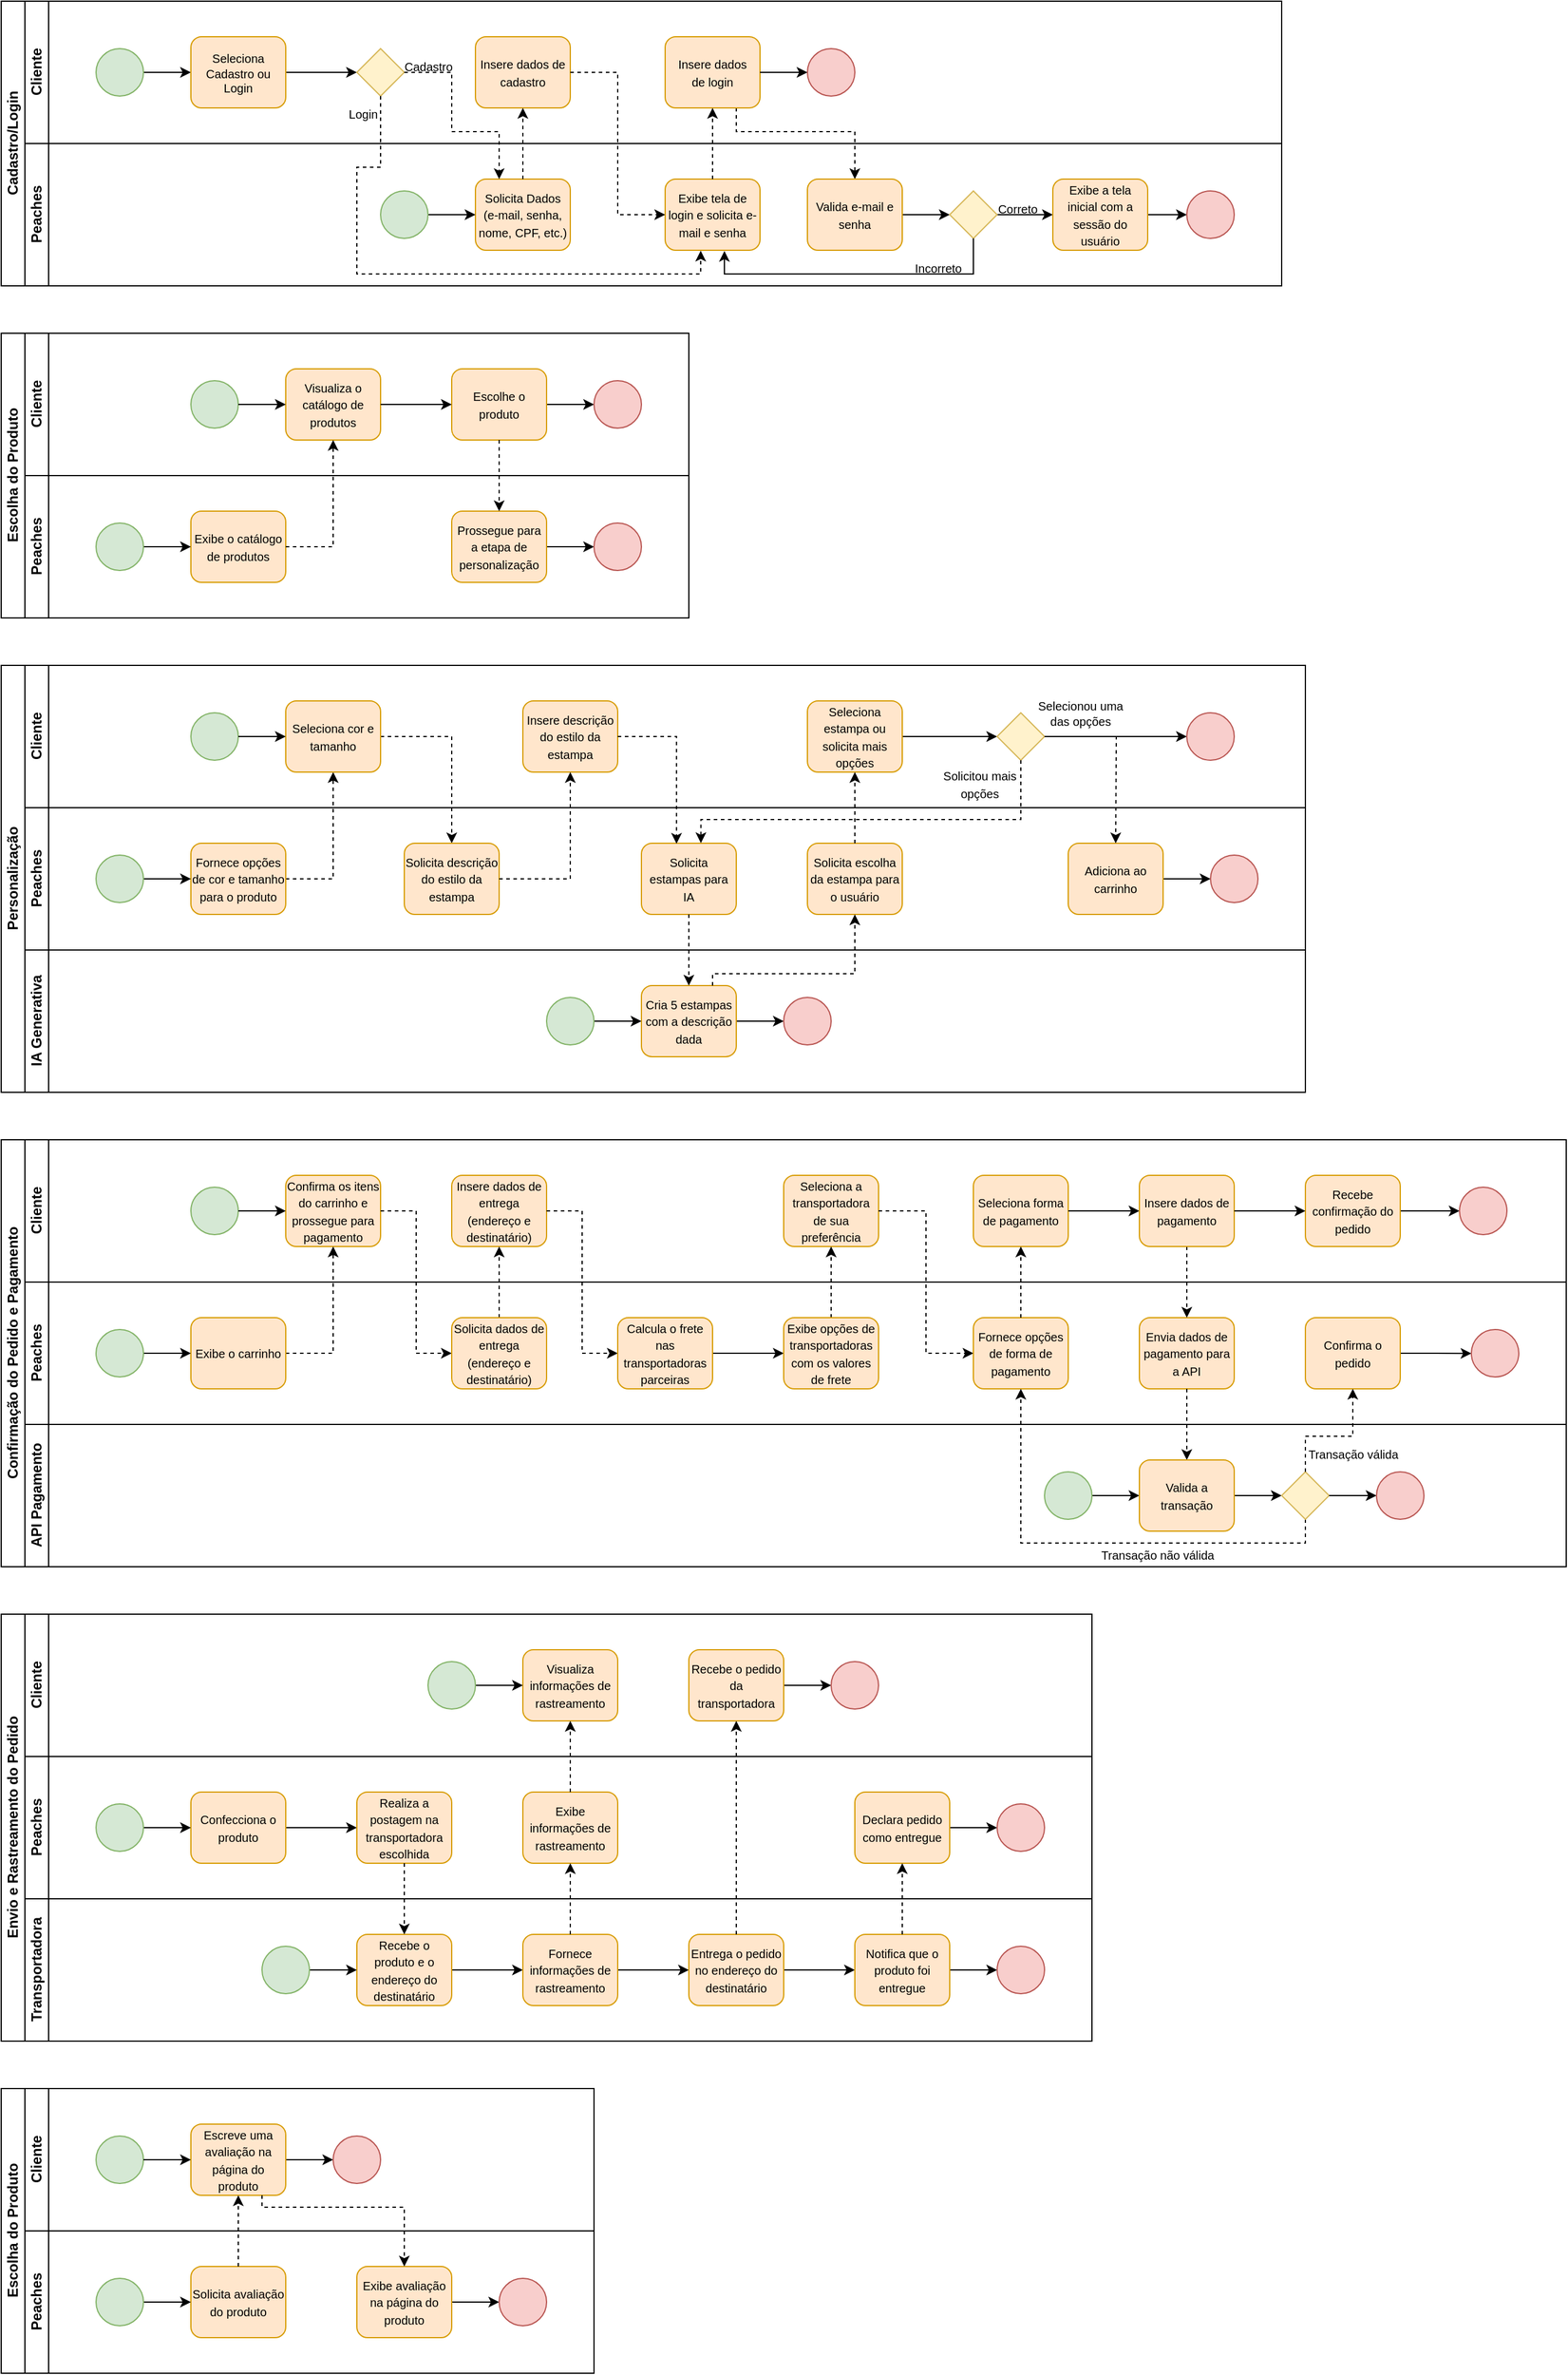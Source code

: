 <mxfile version="24.0.0" type="github">
  <diagram id="prtHgNgQTEPvFCAcTncT" name="Page-1">
    <mxGraphModel dx="1078" dy="501" grid="0" gridSize="10" guides="0" tooltips="1" connect="1" arrows="1" fold="1" page="0" pageScale="1" pageWidth="827" pageHeight="1169" math="0" shadow="0">
      <root>
        <mxCell id="0" />
        <mxCell id="1" parent="0" />
        <mxCell id="dNxyNK7c78bLwvsdeMH5-19" value="Cadastro/Login" style="swimlane;html=1;childLayout=stackLayout;resizeParent=1;resizeParentMax=0;horizontal=0;startSize=20;horizontalStack=0;" parent="1" vertex="1">
          <mxGeometry x="40" y="40" width="1080" height="240" as="geometry" />
        </mxCell>
        <mxCell id="dNxyNK7c78bLwvsdeMH5-20" value="Cliente" style="swimlane;html=1;startSize=20;horizontal=0;" parent="dNxyNK7c78bLwvsdeMH5-19" vertex="1">
          <mxGeometry x="20" width="1060" height="120" as="geometry" />
        </mxCell>
        <mxCell id="dNxyNK7c78bLwvsdeMH5-25" value="" style="edgeStyle=orthogonalEdgeStyle;rounded=0;orthogonalLoop=1;jettySize=auto;html=1;" parent="dNxyNK7c78bLwvsdeMH5-20" source="dNxyNK7c78bLwvsdeMH5-23" target="dNxyNK7c78bLwvsdeMH5-24" edge="1">
          <mxGeometry relative="1" as="geometry" />
        </mxCell>
        <mxCell id="dNxyNK7c78bLwvsdeMH5-23" value="" style="ellipse;whiteSpace=wrap;html=1;fillColor=#d5e8d4;strokeColor=#82b366;" parent="dNxyNK7c78bLwvsdeMH5-20" vertex="1">
          <mxGeometry x="60" y="40" width="40" height="40" as="geometry" />
        </mxCell>
        <mxCell id="ytv9i6IObVo-lCA8z86A-72" style="edgeStyle=orthogonalEdgeStyle;rounded=0;orthogonalLoop=1;jettySize=auto;html=1;exitX=1;exitY=0.5;exitDx=0;exitDy=0;entryX=0;entryY=0.5;entryDx=0;entryDy=0;" parent="dNxyNK7c78bLwvsdeMH5-20" source="dNxyNK7c78bLwvsdeMH5-24" target="ytv9i6IObVo-lCA8z86A-5" edge="1">
          <mxGeometry relative="1" as="geometry" />
        </mxCell>
        <mxCell id="dNxyNK7c78bLwvsdeMH5-24" value="&lt;font style=&quot;font-size: 10px;&quot;&gt;Seleciona&lt;/font&gt;&lt;div style=&quot;font-size: 10px;&quot;&gt;&lt;font style=&quot;font-size: 10px;&quot;&gt;Cadastro ou Login&lt;/font&gt;&lt;/div&gt;" style="rounded=1;whiteSpace=wrap;html=1;fontFamily=Helvetica;fontSize=12;align=center;strokeColor=#d79b00;fillColor=#ffe6cc;" parent="dNxyNK7c78bLwvsdeMH5-20" vertex="1">
          <mxGeometry x="140" y="30" width="80" height="60" as="geometry" />
        </mxCell>
        <mxCell id="ytv9i6IObVo-lCA8z86A-4" value="&lt;font style=&quot;font-size: 10px;&quot;&gt;Insere dados de cadastro&lt;/font&gt;" style="rounded=1;whiteSpace=wrap;html=1;fontFamily=Helvetica;fontSize=12;align=center;fillColor=#ffe6cc;strokeColor=#d79b00;" parent="dNxyNK7c78bLwvsdeMH5-20" vertex="1">
          <mxGeometry x="380" y="30" width="80" height="60" as="geometry" />
        </mxCell>
        <mxCell id="ytv9i6IObVo-lCA8z86A-5" value="" style="rhombus;whiteSpace=wrap;html=1;fillColor=#fff2cc;strokeColor=#d6b656;" parent="dNxyNK7c78bLwvsdeMH5-20" vertex="1">
          <mxGeometry x="280" y="40" width="40" height="40" as="geometry" />
        </mxCell>
        <mxCell id="ytv9i6IObVo-lCA8z86A-9" value="&lt;font style=&quot;font-size: 10px;&quot;&gt;Cadastro&lt;/font&gt;" style="text;html=1;align=center;verticalAlign=middle;resizable=0;points=[];autosize=1;strokeColor=none;fillColor=none;" parent="dNxyNK7c78bLwvsdeMH5-20" vertex="1">
          <mxGeometry x="310" y="40" width="60" height="30" as="geometry" />
        </mxCell>
        <mxCell id="ytv9i6IObVo-lCA8z86A-77" value="&lt;font style=&quot;font-size: 10px;&quot;&gt;Login&lt;/font&gt;" style="text;html=1;align=center;verticalAlign=middle;resizable=0;points=[];autosize=1;strokeColor=none;fillColor=none;" parent="dNxyNK7c78bLwvsdeMH5-20" vertex="1">
          <mxGeometry x="260" y="80" width="50" height="30" as="geometry" />
        </mxCell>
        <mxCell id="67VtHt4RENRJBgxcd_Gk-150" value="" style="ellipse;whiteSpace=wrap;html=1;aspect=fixed;fillColor=#f8cecc;strokeColor=#b85450;" vertex="1" parent="dNxyNK7c78bLwvsdeMH5-20">
          <mxGeometry x="660" y="40" width="40" height="40" as="geometry" />
        </mxCell>
        <mxCell id="dNxyNK7c78bLwvsdeMH5-21" value="Peaches" style="swimlane;html=1;startSize=20;horizontal=0;" parent="dNxyNK7c78bLwvsdeMH5-19" vertex="1">
          <mxGeometry x="20" y="120" width="1060" height="120" as="geometry" />
        </mxCell>
        <mxCell id="ytv9i6IObVo-lCA8z86A-2" value="&lt;font style=&quot;font-size: 10px;&quot;&gt;Solicita Dados&lt;/font&gt;&lt;div&gt;&lt;font style=&quot;font-size: 10px;&quot;&gt;(e-mail, senha, nome, CPF, etc.)&lt;/font&gt;&lt;/div&gt;" style="rounded=1;whiteSpace=wrap;html=1;fontFamily=Helvetica;fontSize=12;align=center;fillColor=#ffe6cc;strokeColor=#d79b00;" parent="dNxyNK7c78bLwvsdeMH5-21" vertex="1">
          <mxGeometry x="380" y="30" width="80" height="60" as="geometry" />
        </mxCell>
        <mxCell id="ytv9i6IObVo-lCA8z86A-31" value="&lt;font style=&quot;font-size: 10px;&quot;&gt;Incorreto&lt;/font&gt;" style="text;html=1;align=center;verticalAlign=middle;resizable=0;points=[];autosize=1;strokeColor=none;fillColor=none;" parent="dNxyNK7c78bLwvsdeMH5-21" vertex="1">
          <mxGeometry x="740" y="90" width="60" height="30" as="geometry" />
        </mxCell>
        <mxCell id="ytv9i6IObVo-lCA8z86A-78" style="edgeStyle=orthogonalEdgeStyle;rounded=0;orthogonalLoop=1;jettySize=auto;html=1;exitX=1;exitY=0.5;exitDx=0;exitDy=0;entryX=0;entryY=0.5;entryDx=0;entryDy=0;" parent="dNxyNK7c78bLwvsdeMH5-21" source="ytv9i6IObVo-lCA8z86A-69" target="ytv9i6IObVo-lCA8z86A-2" edge="1">
          <mxGeometry relative="1" as="geometry" />
        </mxCell>
        <mxCell id="ytv9i6IObVo-lCA8z86A-69" value="" style="ellipse;whiteSpace=wrap;html=1;fillColor=#d5e8d4;strokeColor=#82b366;" parent="dNxyNK7c78bLwvsdeMH5-21" vertex="1">
          <mxGeometry x="300" y="40" width="40" height="40" as="geometry" />
        </mxCell>
        <mxCell id="67VtHt4RENRJBgxcd_Gk-149" style="edgeStyle=orthogonalEdgeStyle;rounded=0;orthogonalLoop=1;jettySize=auto;html=1;exitX=0.75;exitY=1;exitDx=0;exitDy=0;entryX=0.5;entryY=0;entryDx=0;entryDy=0;dashed=1;" edge="1" parent="dNxyNK7c78bLwvsdeMH5-21" source="ytv9i6IObVo-lCA8z86A-18" target="ytv9i6IObVo-lCA8z86A-21">
          <mxGeometry relative="1" as="geometry">
            <Array as="points">
              <mxPoint x="600" y="-10" />
              <mxPoint x="700" y="-10" />
            </Array>
          </mxGeometry>
        </mxCell>
        <mxCell id="ytv9i6IObVo-lCA8z86A-18" value="&lt;font style=&quot;font-size: 10px;&quot;&gt;Insere dados&lt;/font&gt;&lt;div&gt;&lt;font style=&quot;font-size: 10px;&quot;&gt;de login&lt;/font&gt;&lt;/div&gt;" style="rounded=1;whiteSpace=wrap;html=1;fontFamily=Helvetica;fontSize=12;align=center;fillColor=#ffe6cc;strokeColor=#d79b00;" parent="dNxyNK7c78bLwvsdeMH5-21" vertex="1">
          <mxGeometry x="540" y="-90" width="80" height="60" as="geometry" />
        </mxCell>
        <mxCell id="ytv9i6IObVo-lCA8z86A-14" value="&lt;span style=&quot;font-size: 10px;&quot;&gt;Exibe tela de login e solicita e-mail e senha&lt;/span&gt;" style="rounded=1;whiteSpace=wrap;html=1;fontFamily=Helvetica;fontSize=12;align=center;fillColor=#ffe6cc;strokeColor=#d79b00;" parent="dNxyNK7c78bLwvsdeMH5-21" vertex="1">
          <mxGeometry x="540" y="30" width="80" height="60" as="geometry" />
        </mxCell>
        <mxCell id="ytv9i6IObVo-lCA8z86A-26" style="edgeStyle=orthogonalEdgeStyle;rounded=0;orthogonalLoop=1;jettySize=auto;html=1;exitX=1;exitY=0.5;exitDx=0;exitDy=0;entryX=0;entryY=0.5;entryDx=0;entryDy=0;" parent="dNxyNK7c78bLwvsdeMH5-21" source="ytv9i6IObVo-lCA8z86A-21" target="ytv9i6IObVo-lCA8z86A-22" edge="1">
          <mxGeometry relative="1" as="geometry" />
        </mxCell>
        <mxCell id="ytv9i6IObVo-lCA8z86A-21" value="&lt;span style=&quot;font-size: 10px;&quot;&gt;Valida e-mail e senha&lt;/span&gt;" style="rounded=1;whiteSpace=wrap;html=1;fontFamily=Helvetica;fontSize=12;align=center;fillColor=#ffe6cc;strokeColor=#d79b00;" parent="dNxyNK7c78bLwvsdeMH5-21" vertex="1">
          <mxGeometry x="660" y="30" width="80" height="60" as="geometry" />
        </mxCell>
        <mxCell id="ytv9i6IObVo-lCA8z86A-33" style="edgeStyle=orthogonalEdgeStyle;rounded=0;orthogonalLoop=1;jettySize=auto;html=1;exitX=1;exitY=0.5;exitDx=0;exitDy=0;entryX=0;entryY=0.5;entryDx=0;entryDy=0;" parent="dNxyNK7c78bLwvsdeMH5-21" source="ytv9i6IObVo-lCA8z86A-22" target="ytv9i6IObVo-lCA8z86A-25" edge="1">
          <mxGeometry relative="1" as="geometry" />
        </mxCell>
        <mxCell id="ytv9i6IObVo-lCA8z86A-22" value="" style="rhombus;whiteSpace=wrap;html=1;fillColor=#fff2cc;strokeColor=#d6b656;" parent="dNxyNK7c78bLwvsdeMH5-21" vertex="1">
          <mxGeometry x="780" y="40" width="40" height="40" as="geometry" />
        </mxCell>
        <mxCell id="ytv9i6IObVo-lCA8z86A-34" style="edgeStyle=orthogonalEdgeStyle;rounded=0;orthogonalLoop=1;jettySize=auto;html=1;exitX=1;exitY=0.5;exitDx=0;exitDy=0;" parent="dNxyNK7c78bLwvsdeMH5-21" source="ytv9i6IObVo-lCA8z86A-25" edge="1">
          <mxGeometry relative="1" as="geometry">
            <mxPoint x="980" y="59.889" as="targetPoint" />
          </mxGeometry>
        </mxCell>
        <mxCell id="ytv9i6IObVo-lCA8z86A-25" value="&lt;span style=&quot;font-size: 10px;&quot;&gt;Exibe a tela inicial com a sessão do usuário&lt;/span&gt;" style="rounded=1;whiteSpace=wrap;html=1;fontFamily=Helvetica;fontSize=12;align=center;fillColor=#ffe6cc;strokeColor=#d79b00;" parent="dNxyNK7c78bLwvsdeMH5-21" vertex="1">
          <mxGeometry x="867" y="30" width="80" height="60" as="geometry" />
        </mxCell>
        <mxCell id="ytv9i6IObVo-lCA8z86A-29" style="edgeStyle=orthogonalEdgeStyle;rounded=0;orthogonalLoop=1;jettySize=auto;html=1;exitX=0.5;exitY=1;exitDx=0;exitDy=0;entryX=0.625;entryY=1.01;entryDx=0;entryDy=0;entryPerimeter=0;" parent="dNxyNK7c78bLwvsdeMH5-21" source="ytv9i6IObVo-lCA8z86A-22" target="ytv9i6IObVo-lCA8z86A-14" edge="1">
          <mxGeometry relative="1" as="geometry">
            <Array as="points">
              <mxPoint x="800" y="110" />
              <mxPoint x="590" y="110" />
            </Array>
          </mxGeometry>
        </mxCell>
        <mxCell id="ytv9i6IObVo-lCA8z86A-32" value="&lt;font style=&quot;font-size: 10px;&quot;&gt;Correto&lt;/font&gt;" style="text;html=1;align=center;verticalAlign=middle;resizable=0;points=[];autosize=1;strokeColor=none;fillColor=none;" parent="dNxyNK7c78bLwvsdeMH5-21" vertex="1">
          <mxGeometry x="807" y="40" width="60" height="30" as="geometry" />
        </mxCell>
        <mxCell id="ytv9i6IObVo-lCA8z86A-35" value="" style="ellipse;whiteSpace=wrap;html=1;aspect=fixed;fillColor=#f8cecc;strokeColor=#b85450;" parent="dNxyNK7c78bLwvsdeMH5-21" vertex="1">
          <mxGeometry x="980" y="40" width="40" height="40" as="geometry" />
        </mxCell>
        <mxCell id="ytv9i6IObVo-lCA8z86A-87" style="edgeStyle=orthogonalEdgeStyle;rounded=0;orthogonalLoop=1;jettySize=auto;html=1;exitX=0.5;exitY=0;exitDx=0;exitDy=0;entryX=0.5;entryY=1;entryDx=0;entryDy=0;dashed=1;" parent="dNxyNK7c78bLwvsdeMH5-21" source="ytv9i6IObVo-lCA8z86A-14" target="ytv9i6IObVo-lCA8z86A-18" edge="1">
          <mxGeometry relative="1" as="geometry" />
        </mxCell>
        <mxCell id="ytv9i6IObVo-lCA8z86A-82" style="edgeStyle=orthogonalEdgeStyle;rounded=0;orthogonalLoop=1;jettySize=auto;html=1;exitX=0.5;exitY=1;exitDx=0;exitDy=0;entryX=0.37;entryY=1.007;entryDx=0;entryDy=0;entryPerimeter=0;dashed=1;" parent="dNxyNK7c78bLwvsdeMH5-19" source="ytv9i6IObVo-lCA8z86A-5" target="ytv9i6IObVo-lCA8z86A-14" edge="1">
          <mxGeometry relative="1" as="geometry">
            <Array as="points">
              <mxPoint x="320" y="140" />
              <mxPoint x="300" y="140" />
              <mxPoint x="300" y="230" />
              <mxPoint x="590" y="230" />
              <mxPoint x="590" y="210" />
            </Array>
          </mxGeometry>
        </mxCell>
        <mxCell id="ytv9i6IObVo-lCA8z86A-84" style="edgeStyle=orthogonalEdgeStyle;rounded=0;orthogonalLoop=1;jettySize=auto;html=1;exitX=1;exitY=0.5;exitDx=0;exitDy=0;entryX=0.25;entryY=0;entryDx=0;entryDy=0;dashed=1;" parent="dNxyNK7c78bLwvsdeMH5-19" source="ytv9i6IObVo-lCA8z86A-5" target="ytv9i6IObVo-lCA8z86A-2" edge="1">
          <mxGeometry relative="1" as="geometry">
            <Array as="points">
              <mxPoint x="380" y="60" />
              <mxPoint x="380" y="110" />
              <mxPoint x="420" y="110" />
            </Array>
          </mxGeometry>
        </mxCell>
        <mxCell id="ytv9i6IObVo-lCA8z86A-85" style="edgeStyle=orthogonalEdgeStyle;rounded=0;orthogonalLoop=1;jettySize=auto;html=1;exitX=0.5;exitY=0;exitDx=0;exitDy=0;entryX=0.5;entryY=1;entryDx=0;entryDy=0;dashed=1;" parent="dNxyNK7c78bLwvsdeMH5-19" source="ytv9i6IObVo-lCA8z86A-2" target="ytv9i6IObVo-lCA8z86A-4" edge="1">
          <mxGeometry relative="1" as="geometry" />
        </mxCell>
        <mxCell id="ytv9i6IObVo-lCA8z86A-86" style="edgeStyle=orthogonalEdgeStyle;rounded=0;orthogonalLoop=1;jettySize=auto;html=1;exitX=1;exitY=0.5;exitDx=0;exitDy=0;entryX=0;entryY=0.5;entryDx=0;entryDy=0;dashed=1;" parent="dNxyNK7c78bLwvsdeMH5-19" source="ytv9i6IObVo-lCA8z86A-4" target="ytv9i6IObVo-lCA8z86A-14" edge="1">
          <mxGeometry relative="1" as="geometry">
            <mxPoint x="560" y="150" as="targetPoint" />
          </mxGeometry>
        </mxCell>
        <mxCell id="67VtHt4RENRJBgxcd_Gk-151" style="edgeStyle=orthogonalEdgeStyle;rounded=0;orthogonalLoop=1;jettySize=auto;html=1;exitX=1;exitY=0.5;exitDx=0;exitDy=0;entryX=0;entryY=0.5;entryDx=0;entryDy=0;" edge="1" parent="dNxyNK7c78bLwvsdeMH5-19" source="ytv9i6IObVo-lCA8z86A-18" target="67VtHt4RENRJBgxcd_Gk-150">
          <mxGeometry relative="1" as="geometry" />
        </mxCell>
        <mxCell id="ytv9i6IObVo-lCA8z86A-37" value="Escolha do Produto" style="swimlane;html=1;childLayout=stackLayout;resizeParent=1;resizeParentMax=0;horizontal=0;startSize=20;horizontalStack=0;" parent="1" vertex="1">
          <mxGeometry x="40" y="320" width="580" height="240" as="geometry" />
        </mxCell>
        <mxCell id="ytv9i6IObVo-lCA8z86A-38" value="Cliente" style="swimlane;html=1;startSize=20;horizontal=0;" parent="ytv9i6IObVo-lCA8z86A-37" vertex="1">
          <mxGeometry x="20" width="560" height="120" as="geometry" />
        </mxCell>
        <mxCell id="ytv9i6IObVo-lCA8z86A-40" value="" style="ellipse;whiteSpace=wrap;html=1;fillColor=#d5e8d4;strokeColor=#82b366;" parent="ytv9i6IObVo-lCA8z86A-38" vertex="1">
          <mxGeometry x="140" y="40" width="40" height="40" as="geometry" />
        </mxCell>
        <mxCell id="67VtHt4RENRJBgxcd_Gk-148" style="edgeStyle=orthogonalEdgeStyle;rounded=0;orthogonalLoop=1;jettySize=auto;html=1;exitX=1;exitY=0.5;exitDx=0;exitDy=0;entryX=0;entryY=0.5;entryDx=0;entryDy=0;" edge="1" parent="ytv9i6IObVo-lCA8z86A-38" source="ytv9i6IObVo-lCA8z86A-91" target="67VtHt4RENRJBgxcd_Gk-145">
          <mxGeometry relative="1" as="geometry" />
        </mxCell>
        <mxCell id="ytv9i6IObVo-lCA8z86A-91" value="&lt;span style=&quot;font-size: 10px;&quot;&gt;Escolhe o produto&lt;/span&gt;" style="rounded=1;whiteSpace=wrap;html=1;fontFamily=Helvetica;fontSize=12;align=center;strokeColor=#d79b00;fillColor=#ffe6cc;" parent="ytv9i6IObVo-lCA8z86A-38" vertex="1">
          <mxGeometry x="360" y="30" width="80" height="60" as="geometry" />
        </mxCell>
        <mxCell id="ytv9i6IObVo-lCA8z86A-89" value="&lt;span style=&quot;font-size: 10px;&quot;&gt;Visualiza o catálogo de produtos&lt;/span&gt;" style="rounded=1;whiteSpace=wrap;html=1;fontFamily=Helvetica;fontSize=12;align=center;strokeColor=#d79b00;fillColor=#ffe6cc;" parent="ytv9i6IObVo-lCA8z86A-38" vertex="1">
          <mxGeometry x="220" y="30" width="80" height="60" as="geometry" />
        </mxCell>
        <mxCell id="ytv9i6IObVo-lCA8z86A-97" style="edgeStyle=orthogonalEdgeStyle;rounded=0;orthogonalLoop=1;jettySize=auto;html=1;exitX=1;exitY=0.5;exitDx=0;exitDy=0;entryX=0;entryY=0.5;entryDx=0;entryDy=0;" parent="ytv9i6IObVo-lCA8z86A-38" source="ytv9i6IObVo-lCA8z86A-40" target="ytv9i6IObVo-lCA8z86A-89" edge="1">
          <mxGeometry relative="1" as="geometry" />
        </mxCell>
        <mxCell id="ytv9i6IObVo-lCA8z86A-92" style="edgeStyle=orthogonalEdgeStyle;rounded=0;orthogonalLoop=1;jettySize=auto;html=1;exitX=1;exitY=0.5;exitDx=0;exitDy=0;entryX=0;entryY=0.5;entryDx=0;entryDy=0;" parent="ytv9i6IObVo-lCA8z86A-38" source="ytv9i6IObVo-lCA8z86A-89" target="ytv9i6IObVo-lCA8z86A-91" edge="1">
          <mxGeometry relative="1" as="geometry" />
        </mxCell>
        <mxCell id="67VtHt4RENRJBgxcd_Gk-145" value="" style="ellipse;whiteSpace=wrap;html=1;aspect=fixed;fillColor=#f8cecc;strokeColor=#b85450;" vertex="1" parent="ytv9i6IObVo-lCA8z86A-38">
          <mxGeometry x="480" y="40" width="40" height="40" as="geometry" />
        </mxCell>
        <mxCell id="ytv9i6IObVo-lCA8z86A-49" value="Peaches" style="swimlane;html=1;startSize=20;horizontal=0;" parent="ytv9i6IObVo-lCA8z86A-37" vertex="1">
          <mxGeometry x="20" y="120" width="560" height="120" as="geometry" />
        </mxCell>
        <mxCell id="ytv9i6IObVo-lCA8z86A-64" style="edgeStyle=orthogonalEdgeStyle;rounded=0;orthogonalLoop=1;jettySize=auto;html=1;exitX=0.5;exitY=1;exitDx=0;exitDy=0;entryX=0.363;entryY=1.017;entryDx=0;entryDy=0;entryPerimeter=0;" parent="ytv9i6IObVo-lCA8z86A-49" edge="1">
          <mxGeometry relative="1" as="geometry">
            <Array as="points">
              <mxPoint x="160" y="110" />
              <mxPoint x="529" y="110" />
            </Array>
            <mxPoint x="160" y="80" as="sourcePoint" />
          </mxGeometry>
        </mxCell>
        <mxCell id="ytv9i6IObVo-lCA8z86A-65" style="edgeStyle=orthogonalEdgeStyle;rounded=0;orthogonalLoop=1;jettySize=auto;html=1;exitX=0.5;exitY=1;exitDx=0;exitDy=0;entryX=0.625;entryY=1.01;entryDx=0;entryDy=0;entryPerimeter=0;" parent="ytv9i6IObVo-lCA8z86A-49" edge="1">
          <mxGeometry relative="1" as="geometry">
            <Array as="points">
              <mxPoint x="760" y="110" />
              <mxPoint x="550" y="110" />
            </Array>
            <mxPoint x="550" y="90.6" as="targetPoint" />
          </mxGeometry>
        </mxCell>
        <mxCell id="ytv9i6IObVo-lCA8z86A-41" value="&lt;span style=&quot;font-size: 10px;&quot;&gt;Exibe o catálogo de produtos&lt;/span&gt;" style="rounded=1;whiteSpace=wrap;html=1;fontFamily=Helvetica;fontSize=12;align=center;strokeColor=#d79b00;fillColor=#ffe6cc;" parent="ytv9i6IObVo-lCA8z86A-49" vertex="1">
          <mxGeometry x="140" y="30" width="80" height="60" as="geometry" />
        </mxCell>
        <mxCell id="ytv9i6IObVo-lCA8z86A-96" style="edgeStyle=orthogonalEdgeStyle;rounded=0;orthogonalLoop=1;jettySize=auto;html=1;exitX=1;exitY=0.5;exitDx=0;exitDy=0;entryX=0;entryY=0.5;entryDx=0;entryDy=0;" parent="ytv9i6IObVo-lCA8z86A-49" source="ytv9i6IObVo-lCA8z86A-95" target="ytv9i6IObVo-lCA8z86A-41" edge="1">
          <mxGeometry relative="1" as="geometry" />
        </mxCell>
        <mxCell id="ytv9i6IObVo-lCA8z86A-95" value="" style="ellipse;whiteSpace=wrap;html=1;fillColor=#d5e8d4;strokeColor=#82b366;" parent="ytv9i6IObVo-lCA8z86A-49" vertex="1">
          <mxGeometry x="60" y="40" width="40" height="40" as="geometry" />
        </mxCell>
        <mxCell id="ytv9i6IObVo-lCA8z86A-103" style="edgeStyle=orthogonalEdgeStyle;rounded=0;orthogonalLoop=1;jettySize=auto;html=1;exitX=1;exitY=0.5;exitDx=0;exitDy=0;entryX=0;entryY=0.5;entryDx=0;entryDy=0;" parent="ytv9i6IObVo-lCA8z86A-49" source="ytv9i6IObVo-lCA8z86A-100" target="ytv9i6IObVo-lCA8z86A-102" edge="1">
          <mxGeometry relative="1" as="geometry" />
        </mxCell>
        <mxCell id="ytv9i6IObVo-lCA8z86A-100" value="&lt;span style=&quot;font-size: 10px;&quot;&gt;Prossegue para a etapa de personalização&lt;/span&gt;" style="rounded=1;whiteSpace=wrap;html=1;fontFamily=Helvetica;fontSize=12;align=center;strokeColor=#d79b00;fillColor=#ffe6cc;" parent="ytv9i6IObVo-lCA8z86A-49" vertex="1">
          <mxGeometry x="360" y="30" width="80" height="60" as="geometry" />
        </mxCell>
        <mxCell id="ytv9i6IObVo-lCA8z86A-102" value="" style="ellipse;whiteSpace=wrap;html=1;aspect=fixed;fillColor=#f8cecc;strokeColor=#b85450;" parent="ytv9i6IObVo-lCA8z86A-49" vertex="1">
          <mxGeometry x="480" y="40" width="40" height="40" as="geometry" />
        </mxCell>
        <mxCell id="ytv9i6IObVo-lCA8z86A-94" style="edgeStyle=orthogonalEdgeStyle;rounded=0;orthogonalLoop=1;jettySize=auto;html=1;exitX=0.5;exitY=1;exitDx=0;exitDy=0;entryX=0.5;entryY=0;entryDx=0;entryDy=0;dashed=1;" parent="ytv9i6IObVo-lCA8z86A-37" source="ytv9i6IObVo-lCA8z86A-91" edge="1">
          <mxGeometry relative="1" as="geometry">
            <mxPoint x="420" y="150" as="targetPoint" />
          </mxGeometry>
        </mxCell>
        <mxCell id="ytv9i6IObVo-lCA8z86A-90" style="edgeStyle=orthogonalEdgeStyle;rounded=0;orthogonalLoop=1;jettySize=auto;html=1;exitX=1;exitY=0.5;exitDx=0;exitDy=0;entryX=0.5;entryY=1;entryDx=0;entryDy=0;dashed=1;" parent="ytv9i6IObVo-lCA8z86A-37" source="ytv9i6IObVo-lCA8z86A-41" target="ytv9i6IObVo-lCA8z86A-89" edge="1">
          <mxGeometry relative="1" as="geometry" />
        </mxCell>
        <mxCell id="ytv9i6IObVo-lCA8z86A-104" value="Personalização" style="swimlane;html=1;childLayout=stackLayout;resizeParent=1;resizeParentMax=0;horizontal=0;startSize=20;horizontalStack=0;" parent="1" vertex="1">
          <mxGeometry x="40" y="600" width="1100" height="360" as="geometry" />
        </mxCell>
        <mxCell id="ytv9i6IObVo-lCA8z86A-121" style="edgeStyle=orthogonalEdgeStyle;rounded=0;orthogonalLoop=1;jettySize=auto;html=1;exitX=1;exitY=0.5;exitDx=0;exitDy=0;entryX=0.5;entryY=1;entryDx=0;entryDy=0;dashed=1;" parent="ytv9i6IObVo-lCA8z86A-104" source="ytv9i6IObVo-lCA8z86A-114" target="ytv9i6IObVo-lCA8z86A-108" edge="1">
          <mxGeometry relative="1" as="geometry" />
        </mxCell>
        <mxCell id="ytv9i6IObVo-lCA8z86A-122" style="edgeStyle=orthogonalEdgeStyle;rounded=0;orthogonalLoop=1;jettySize=auto;html=1;exitX=1;exitY=0.5;exitDx=0;exitDy=0;entryX=0.5;entryY=0;entryDx=0;entryDy=0;dashed=1;" parent="ytv9i6IObVo-lCA8z86A-104" source="ytv9i6IObVo-lCA8z86A-108" target="ytv9i6IObVo-lCA8z86A-118" edge="1">
          <mxGeometry relative="1" as="geometry" />
        </mxCell>
        <mxCell id="ytv9i6IObVo-lCA8z86A-105" value="Cliente" style="swimlane;html=1;startSize=20;horizontal=0;" parent="ytv9i6IObVo-lCA8z86A-104" vertex="1">
          <mxGeometry x="20" width="1080" height="120" as="geometry" />
        </mxCell>
        <mxCell id="ytv9i6IObVo-lCA8z86A-106" value="" style="ellipse;whiteSpace=wrap;html=1;fillColor=#d5e8d4;strokeColor=#82b366;" parent="ytv9i6IObVo-lCA8z86A-105" vertex="1">
          <mxGeometry x="140" y="40" width="40" height="40" as="geometry" />
        </mxCell>
        <mxCell id="ytv9i6IObVo-lCA8z86A-108" value="&lt;span style=&quot;font-size: 10px;&quot;&gt;Seleciona cor e tamanho&lt;/span&gt;" style="rounded=1;whiteSpace=wrap;html=1;fontFamily=Helvetica;fontSize=12;align=center;strokeColor=#d79b00;fillColor=#ffe6cc;" parent="ytv9i6IObVo-lCA8z86A-105" vertex="1">
          <mxGeometry x="220" y="30" width="80" height="60" as="geometry" />
        </mxCell>
        <mxCell id="ytv9i6IObVo-lCA8z86A-109" style="edgeStyle=orthogonalEdgeStyle;rounded=0;orthogonalLoop=1;jettySize=auto;html=1;exitX=1;exitY=0.5;exitDx=0;exitDy=0;entryX=0;entryY=0.5;entryDx=0;entryDy=0;" parent="ytv9i6IObVo-lCA8z86A-105" source="ytv9i6IObVo-lCA8z86A-106" target="ytv9i6IObVo-lCA8z86A-108" edge="1">
          <mxGeometry relative="1" as="geometry" />
        </mxCell>
        <mxCell id="ytv9i6IObVo-lCA8z86A-123" value="&lt;span style=&quot;font-size: 10px;&quot;&gt;Insere descrição do estilo da estampa&lt;/span&gt;" style="rounded=1;whiteSpace=wrap;html=1;fontFamily=Helvetica;fontSize=12;align=center;strokeColor=#d79b00;fillColor=#ffe6cc;" parent="ytv9i6IObVo-lCA8z86A-105" vertex="1">
          <mxGeometry x="420" y="30" width="80" height="60" as="geometry" />
        </mxCell>
        <mxCell id="ytv9i6IObVo-lCA8z86A-147" style="edgeStyle=orthogonalEdgeStyle;rounded=0;orthogonalLoop=1;jettySize=auto;html=1;exitX=1;exitY=0.5;exitDx=0;exitDy=0;entryX=0;entryY=0.5;entryDx=0;entryDy=0;" parent="ytv9i6IObVo-lCA8z86A-105" source="ytv9i6IObVo-lCA8z86A-145" target="ytv9i6IObVo-lCA8z86A-146" edge="1">
          <mxGeometry relative="1" as="geometry" />
        </mxCell>
        <mxCell id="ytv9i6IObVo-lCA8z86A-145" value="&lt;span style=&quot;font-size: 10px;&quot;&gt;Seleciona estampa ou solicita mais opções&lt;/span&gt;" style="rounded=1;whiteSpace=wrap;html=1;fontFamily=Helvetica;fontSize=12;align=center;strokeColor=#d79b00;fillColor=#ffe6cc;" parent="ytv9i6IObVo-lCA8z86A-105" vertex="1">
          <mxGeometry x="660" y="30" width="80" height="60" as="geometry" />
        </mxCell>
        <mxCell id="67VtHt4RENRJBgxcd_Gk-141" style="edgeStyle=orthogonalEdgeStyle;rounded=0;orthogonalLoop=1;jettySize=auto;html=1;exitX=1;exitY=0.5;exitDx=0;exitDy=0;entryX=0;entryY=0.5;entryDx=0;entryDy=0;" edge="1" parent="ytv9i6IObVo-lCA8z86A-105" source="ytv9i6IObVo-lCA8z86A-146" target="67VtHt4RENRJBgxcd_Gk-140">
          <mxGeometry relative="1" as="geometry" />
        </mxCell>
        <mxCell id="ytv9i6IObVo-lCA8z86A-146" value="" style="rhombus;whiteSpace=wrap;html=1;fillColor=#fff2cc;strokeColor=#d6b656;" parent="ytv9i6IObVo-lCA8z86A-105" vertex="1">
          <mxGeometry x="820" y="40" width="40" height="40" as="geometry" />
        </mxCell>
        <mxCell id="ytv9i6IObVo-lCA8z86A-155" value="&lt;font style=&quot;font-size: 10px;&quot;&gt;Selecionou uma&lt;/font&gt;&lt;div style=&quot;line-height: 100%;&quot;&gt;&lt;font style=&quot;font-size: 10px;&quot;&gt;das opções&lt;/font&gt;&lt;/div&gt;" style="text;html=1;align=center;verticalAlign=middle;resizable=0;points=[];autosize=1;strokeColor=none;fillColor=none;" parent="ytv9i6IObVo-lCA8z86A-105" vertex="1">
          <mxGeometry x="840" y="20" width="100" height="40" as="geometry" />
        </mxCell>
        <mxCell id="ytv9i6IObVo-lCA8z86A-156" value="&lt;span style=&quot;font-size: 10px;&quot;&gt;Solicitou mais&lt;/span&gt;&lt;div&gt;&lt;span style=&quot;font-size: 10px;&quot;&gt;opções&lt;/span&gt;&lt;/div&gt;" style="text;html=1;align=center;verticalAlign=middle;resizable=0;points=[];autosize=1;strokeColor=none;fillColor=none;" parent="ytv9i6IObVo-lCA8z86A-105" vertex="1">
          <mxGeometry x="760" y="80" width="90" height="40" as="geometry" />
        </mxCell>
        <mxCell id="67VtHt4RENRJBgxcd_Gk-140" value="" style="ellipse;whiteSpace=wrap;html=1;aspect=fixed;fillColor=#f8cecc;strokeColor=#b85450;" vertex="1" parent="ytv9i6IObVo-lCA8z86A-105">
          <mxGeometry x="980" y="40" width="40" height="40" as="geometry" />
        </mxCell>
        <mxCell id="ytv9i6IObVo-lCA8z86A-111" value="Peaches" style="swimlane;html=1;startSize=20;horizontal=0;" parent="ytv9i6IObVo-lCA8z86A-104" vertex="1">
          <mxGeometry x="20" y="120" width="1080" height="120" as="geometry" />
        </mxCell>
        <mxCell id="ytv9i6IObVo-lCA8z86A-112" style="edgeStyle=orthogonalEdgeStyle;rounded=0;orthogonalLoop=1;jettySize=auto;html=1;exitX=0.5;exitY=1;exitDx=0;exitDy=0;entryX=0.363;entryY=1.017;entryDx=0;entryDy=0;entryPerimeter=0;" parent="ytv9i6IObVo-lCA8z86A-111" edge="1">
          <mxGeometry relative="1" as="geometry">
            <Array as="points">
              <mxPoint x="160" y="110" />
              <mxPoint x="529" y="110" />
            </Array>
            <mxPoint x="160" y="80" as="sourcePoint" />
          </mxGeometry>
        </mxCell>
        <mxCell id="ytv9i6IObVo-lCA8z86A-113" style="edgeStyle=orthogonalEdgeStyle;rounded=0;orthogonalLoop=1;jettySize=auto;html=1;exitX=0.5;exitY=1;exitDx=0;exitDy=0;entryX=0.625;entryY=1.01;entryDx=0;entryDy=0;entryPerimeter=0;" parent="ytv9i6IObVo-lCA8z86A-111" edge="1">
          <mxGeometry relative="1" as="geometry">
            <Array as="points">
              <mxPoint x="760" y="110" />
              <mxPoint x="550" y="110" />
            </Array>
            <mxPoint x="550" y="90.6" as="targetPoint" />
          </mxGeometry>
        </mxCell>
        <mxCell id="ytv9i6IObVo-lCA8z86A-114" value="&lt;span style=&quot;font-size: 10px;&quot;&gt;Fornece opções de cor e tamanho&lt;/span&gt;&lt;div&gt;&lt;span style=&quot;font-size: 10px;&quot;&gt;para o produto&lt;/span&gt;&lt;/div&gt;" style="rounded=1;whiteSpace=wrap;html=1;fontFamily=Helvetica;fontSize=12;align=center;strokeColor=#d79b00;fillColor=#ffe6cc;" parent="ytv9i6IObVo-lCA8z86A-111" vertex="1">
          <mxGeometry x="140" y="30" width="80" height="60" as="geometry" />
        </mxCell>
        <mxCell id="ytv9i6IObVo-lCA8z86A-115" style="edgeStyle=orthogonalEdgeStyle;rounded=0;orthogonalLoop=1;jettySize=auto;html=1;exitX=1;exitY=0.5;exitDx=0;exitDy=0;entryX=0;entryY=0.5;entryDx=0;entryDy=0;" parent="ytv9i6IObVo-lCA8z86A-111" source="ytv9i6IObVo-lCA8z86A-116" target="ytv9i6IObVo-lCA8z86A-114" edge="1">
          <mxGeometry relative="1" as="geometry" />
        </mxCell>
        <mxCell id="ytv9i6IObVo-lCA8z86A-116" value="" style="ellipse;whiteSpace=wrap;html=1;fillColor=#d5e8d4;strokeColor=#82b366;" parent="ytv9i6IObVo-lCA8z86A-111" vertex="1">
          <mxGeometry x="60" y="40" width="40" height="40" as="geometry" />
        </mxCell>
        <mxCell id="ytv9i6IObVo-lCA8z86A-118" value="&lt;span style=&quot;font-size: 10px;&quot;&gt;Solicita descrição do estilo da estampa&lt;/span&gt;" style="rounded=1;whiteSpace=wrap;html=1;fontFamily=Helvetica;fontSize=12;align=center;strokeColor=#d79b00;fillColor=#ffe6cc;" parent="ytv9i6IObVo-lCA8z86A-111" vertex="1">
          <mxGeometry x="320" y="30" width="80" height="60" as="geometry" />
        </mxCell>
        <mxCell id="ytv9i6IObVo-lCA8z86A-125" value="&lt;font style=&quot;font-size: 10px;&quot;&gt;Solicita estampas para IA&lt;/font&gt;" style="rounded=1;whiteSpace=wrap;html=1;fontFamily=Helvetica;fontSize=12;align=center;strokeColor=#d79b00;fillColor=#ffe6cc;" parent="ytv9i6IObVo-lCA8z86A-111" vertex="1">
          <mxGeometry x="520" y="30" width="80" height="60" as="geometry" />
        </mxCell>
        <mxCell id="ytv9i6IObVo-lCA8z86A-141" value="&lt;font style=&quot;font-size: 10px;&quot;&gt;Solicita escolha da estampa para o usuário&lt;/font&gt;" style="rounded=1;whiteSpace=wrap;html=1;fontFamily=Helvetica;fontSize=12;align=center;strokeColor=#d79b00;fillColor=#ffe6cc;" parent="ytv9i6IObVo-lCA8z86A-111" vertex="1">
          <mxGeometry x="660" y="30" width="80" height="60" as="geometry" />
        </mxCell>
        <mxCell id="ytv9i6IObVo-lCA8z86A-161" style="edgeStyle=orthogonalEdgeStyle;rounded=0;orthogonalLoop=1;jettySize=auto;html=1;exitX=1;exitY=0.5;exitDx=0;exitDy=0;entryX=0;entryY=0.5;entryDx=0;entryDy=0;" parent="ytv9i6IObVo-lCA8z86A-111" source="ytv9i6IObVo-lCA8z86A-157" target="ytv9i6IObVo-lCA8z86A-160" edge="1">
          <mxGeometry relative="1" as="geometry" />
        </mxCell>
        <mxCell id="ytv9i6IObVo-lCA8z86A-157" value="&lt;font style=&quot;font-size: 10px;&quot;&gt;Adiciona ao carrinho&lt;/font&gt;" style="rounded=1;whiteSpace=wrap;html=1;fontFamily=Helvetica;fontSize=12;align=center;strokeColor=#d79b00;fillColor=#ffe6cc;" parent="ytv9i6IObVo-lCA8z86A-111" vertex="1">
          <mxGeometry x="880" y="30" width="80" height="60" as="geometry" />
        </mxCell>
        <mxCell id="ytv9i6IObVo-lCA8z86A-160" value="" style="ellipse;whiteSpace=wrap;html=1;aspect=fixed;fillColor=#f8cecc;strokeColor=#b85450;" parent="ytv9i6IObVo-lCA8z86A-111" vertex="1">
          <mxGeometry x="1000" y="40" width="40" height="40" as="geometry" />
        </mxCell>
        <mxCell id="ytv9i6IObVo-lCA8z86A-137" value="IA Generativa" style="swimlane;html=1;startSize=20;horizontal=0;" parent="ytv9i6IObVo-lCA8z86A-104" vertex="1">
          <mxGeometry x="20" y="240" width="1080" height="120" as="geometry" />
        </mxCell>
        <mxCell id="67VtHt4RENRJBgxcd_Gk-144" style="edgeStyle=orthogonalEdgeStyle;rounded=0;orthogonalLoop=1;jettySize=auto;html=1;exitX=1;exitY=0.5;exitDx=0;exitDy=0;entryX=0;entryY=0.5;entryDx=0;entryDy=0;" edge="1" parent="ytv9i6IObVo-lCA8z86A-137" source="ytv9i6IObVo-lCA8z86A-138" target="67VtHt4RENRJBgxcd_Gk-143">
          <mxGeometry relative="1" as="geometry" />
        </mxCell>
        <mxCell id="ytv9i6IObVo-lCA8z86A-138" value="&lt;font style=&quot;font-size: 10px;&quot;&gt;Cria 5 estampas com a descrição dada&lt;/font&gt;" style="rounded=1;whiteSpace=wrap;html=1;fontFamily=Helvetica;fontSize=12;align=center;strokeColor=#d79b00;fillColor=#ffe6cc;" parent="ytv9i6IObVo-lCA8z86A-137" vertex="1">
          <mxGeometry x="520" y="30" width="80" height="60" as="geometry" />
        </mxCell>
        <mxCell id="ytv9i6IObVo-lCA8z86A-140" style="edgeStyle=orthogonalEdgeStyle;rounded=0;orthogonalLoop=1;jettySize=auto;html=1;exitX=1;exitY=0.5;exitDx=0;exitDy=0;entryX=0;entryY=0.5;entryDx=0;entryDy=0;" parent="ytv9i6IObVo-lCA8z86A-137" source="ytv9i6IObVo-lCA8z86A-139" target="ytv9i6IObVo-lCA8z86A-138" edge="1">
          <mxGeometry relative="1" as="geometry" />
        </mxCell>
        <mxCell id="ytv9i6IObVo-lCA8z86A-139" value="" style="ellipse;whiteSpace=wrap;html=1;fillColor=#d5e8d4;strokeColor=#82b366;" parent="ytv9i6IObVo-lCA8z86A-137" vertex="1">
          <mxGeometry x="440" y="40" width="40" height="40" as="geometry" />
        </mxCell>
        <mxCell id="67VtHt4RENRJBgxcd_Gk-143" value="" style="ellipse;whiteSpace=wrap;html=1;aspect=fixed;fillColor=#f8cecc;strokeColor=#b85450;" vertex="1" parent="ytv9i6IObVo-lCA8z86A-137">
          <mxGeometry x="640" y="40" width="40" height="40" as="geometry" />
        </mxCell>
        <mxCell id="ytv9i6IObVo-lCA8z86A-124" style="edgeStyle=orthogonalEdgeStyle;rounded=0;orthogonalLoop=1;jettySize=auto;html=1;exitX=1;exitY=0.5;exitDx=0;exitDy=0;entryX=0.5;entryY=1;entryDx=0;entryDy=0;dashed=1;" parent="ytv9i6IObVo-lCA8z86A-104" source="ytv9i6IObVo-lCA8z86A-118" target="ytv9i6IObVo-lCA8z86A-123" edge="1">
          <mxGeometry relative="1" as="geometry" />
        </mxCell>
        <mxCell id="ytv9i6IObVo-lCA8z86A-143" style="edgeStyle=orthogonalEdgeStyle;rounded=0;orthogonalLoop=1;jettySize=auto;html=1;exitX=0.5;exitY=1;exitDx=0;exitDy=0;entryX=0.5;entryY=0;entryDx=0;entryDy=0;dashed=1;" parent="ytv9i6IObVo-lCA8z86A-104" source="ytv9i6IObVo-lCA8z86A-125" target="ytv9i6IObVo-lCA8z86A-138" edge="1">
          <mxGeometry relative="1" as="geometry" />
        </mxCell>
        <mxCell id="ytv9i6IObVo-lCA8z86A-148" style="edgeStyle=orthogonalEdgeStyle;rounded=0;orthogonalLoop=1;jettySize=auto;html=1;exitX=0.5;exitY=0;exitDx=0;exitDy=0;entryX=0.5;entryY=1;entryDx=0;entryDy=0;dashed=1;" parent="ytv9i6IObVo-lCA8z86A-104" source="ytv9i6IObVo-lCA8z86A-141" target="ytv9i6IObVo-lCA8z86A-145" edge="1">
          <mxGeometry relative="1" as="geometry" />
        </mxCell>
        <mxCell id="ytv9i6IObVo-lCA8z86A-152" style="edgeStyle=orthogonalEdgeStyle;rounded=0;orthogonalLoop=1;jettySize=auto;html=1;exitX=1;exitY=0.5;exitDx=0;exitDy=0;entryX=0.5;entryY=0;entryDx=0;entryDy=0;dashed=1;" parent="ytv9i6IObVo-lCA8z86A-104" source="ytv9i6IObVo-lCA8z86A-146" edge="1">
          <mxGeometry relative="1" as="geometry">
            <mxPoint x="940" y="150" as="targetPoint" />
          </mxGeometry>
        </mxCell>
        <mxCell id="ytv9i6IObVo-lCA8z86A-153" style="edgeStyle=orthogonalEdgeStyle;rounded=0;orthogonalLoop=1;jettySize=auto;html=1;exitX=0.5;exitY=1;exitDx=0;exitDy=0;entryX=0.627;entryY=-0.002;entryDx=0;entryDy=0;entryPerimeter=0;dashed=1;" parent="ytv9i6IObVo-lCA8z86A-104" source="ytv9i6IObVo-lCA8z86A-146" target="ytv9i6IObVo-lCA8z86A-125" edge="1">
          <mxGeometry relative="1" as="geometry">
            <Array as="points">
              <mxPoint x="860" y="130" />
              <mxPoint x="590" y="130" />
            </Array>
          </mxGeometry>
        </mxCell>
        <mxCell id="ytv9i6IObVo-lCA8z86A-154" style="edgeStyle=orthogonalEdgeStyle;rounded=0;orthogonalLoop=1;jettySize=auto;html=1;exitX=1;exitY=0.5;exitDx=0;exitDy=0;entryX=0.37;entryY=0.007;entryDx=0;entryDy=0;entryPerimeter=0;dashed=1;" parent="ytv9i6IObVo-lCA8z86A-104" source="ytv9i6IObVo-lCA8z86A-123" target="ytv9i6IObVo-lCA8z86A-125" edge="1">
          <mxGeometry relative="1" as="geometry" />
        </mxCell>
        <mxCell id="67VtHt4RENRJBgxcd_Gk-142" style="edgeStyle=orthogonalEdgeStyle;rounded=0;orthogonalLoop=1;jettySize=auto;html=1;exitX=0.75;exitY=0;exitDx=0;exitDy=0;entryX=0.5;entryY=1;entryDx=0;entryDy=0;dashed=1;" edge="1" parent="ytv9i6IObVo-lCA8z86A-104" source="ytv9i6IObVo-lCA8z86A-138" target="ytv9i6IObVo-lCA8z86A-141">
          <mxGeometry relative="1" as="geometry">
            <Array as="points">
              <mxPoint x="600" y="260" />
              <mxPoint x="720" y="260" />
            </Array>
          </mxGeometry>
        </mxCell>
        <mxCell id="67VtHt4RENRJBgxcd_Gk-1" value="Confirmação do Pedido e Pagamento" style="swimlane;html=1;childLayout=stackLayout;resizeParent=1;resizeParentMax=0;horizontal=0;startSize=20;horizontalStack=0;" vertex="1" parent="1">
          <mxGeometry x="40" y="1000" width="1320" height="360" as="geometry" />
        </mxCell>
        <mxCell id="67VtHt4RENRJBgxcd_Gk-2" value="Cliente" style="swimlane;html=1;startSize=20;horizontal=0;" vertex="1" parent="67VtHt4RENRJBgxcd_Gk-1">
          <mxGeometry x="20" width="1300" height="120" as="geometry" />
        </mxCell>
        <mxCell id="67VtHt4RENRJBgxcd_Gk-3" value="" style="ellipse;whiteSpace=wrap;html=1;fillColor=#d5e8d4;strokeColor=#82b366;" vertex="1" parent="67VtHt4RENRJBgxcd_Gk-2">
          <mxGeometry x="140" y="40" width="40" height="40" as="geometry" />
        </mxCell>
        <mxCell id="67VtHt4RENRJBgxcd_Gk-5" value="&lt;span style=&quot;font-size: 10px;&quot;&gt;Confirma os itens do carrinho e prossegue para pagamento&lt;/span&gt;" style="rounded=1;whiteSpace=wrap;html=1;fontFamily=Helvetica;fontSize=12;align=center;strokeColor=#d79b00;fillColor=#ffe6cc;" vertex="1" parent="67VtHt4RENRJBgxcd_Gk-2">
          <mxGeometry x="220" y="30" width="80" height="60" as="geometry" />
        </mxCell>
        <mxCell id="67VtHt4RENRJBgxcd_Gk-6" style="edgeStyle=orthogonalEdgeStyle;rounded=0;orthogonalLoop=1;jettySize=auto;html=1;exitX=1;exitY=0.5;exitDx=0;exitDy=0;entryX=0;entryY=0.5;entryDx=0;entryDy=0;" edge="1" parent="67VtHt4RENRJBgxcd_Gk-2" source="67VtHt4RENRJBgxcd_Gk-3" target="67VtHt4RENRJBgxcd_Gk-5">
          <mxGeometry relative="1" as="geometry" />
        </mxCell>
        <mxCell id="67VtHt4RENRJBgxcd_Gk-20" value="&lt;span style=&quot;font-size: 10px;&quot;&gt;Insere dados de entrega (endereço e destinatário)&lt;/span&gt;" style="rounded=1;whiteSpace=wrap;html=1;fontFamily=Helvetica;fontSize=12;align=center;strokeColor=#d79b00;fillColor=#ffe6cc;" vertex="1" parent="67VtHt4RENRJBgxcd_Gk-2">
          <mxGeometry x="360" y="30" width="80" height="60" as="geometry" />
        </mxCell>
        <mxCell id="67VtHt4RENRJBgxcd_Gk-27" value="&lt;span style=&quot;font-size: 10px;&quot;&gt;Seleciona a transportadora de sua preferência&lt;/span&gt;" style="rounded=1;whiteSpace=wrap;html=1;fontFamily=Helvetica;fontSize=12;align=center;strokeColor=#d79b00;fillColor=#ffe6cc;" vertex="1" parent="67VtHt4RENRJBgxcd_Gk-2">
          <mxGeometry x="640" y="30" width="80" height="60" as="geometry" />
        </mxCell>
        <mxCell id="67VtHt4RENRJBgxcd_Gk-41" value="&lt;span style=&quot;font-size: 10px;&quot;&gt;Seleciona forma de pagamento&lt;/span&gt;" style="rounded=1;whiteSpace=wrap;html=1;fontFamily=Helvetica;fontSize=12;align=center;strokeColor=#d79b00;fillColor=#ffe6cc;" vertex="1" parent="67VtHt4RENRJBgxcd_Gk-2">
          <mxGeometry x="800" y="30" width="80" height="60" as="geometry" />
        </mxCell>
        <mxCell id="67VtHt4RENRJBgxcd_Gk-183" style="edgeStyle=orthogonalEdgeStyle;rounded=0;orthogonalLoop=1;jettySize=auto;html=1;exitX=1;exitY=0.5;exitDx=0;exitDy=0;entryX=0;entryY=0.5;entryDx=0;entryDy=0;" edge="1" parent="67VtHt4RENRJBgxcd_Gk-2" source="67VtHt4RENRJBgxcd_Gk-181" target="67VtHt4RENRJBgxcd_Gk-182">
          <mxGeometry relative="1" as="geometry" />
        </mxCell>
        <mxCell id="67VtHt4RENRJBgxcd_Gk-181" value="&lt;span style=&quot;font-size: 10px;&quot;&gt;Recebe confirmação do pedido&lt;/span&gt;" style="rounded=1;whiteSpace=wrap;html=1;fontFamily=Helvetica;fontSize=12;align=center;strokeColor=#d79b00;fillColor=#ffe6cc;" vertex="1" parent="67VtHt4RENRJBgxcd_Gk-2">
          <mxGeometry x="1080" y="30" width="80" height="60" as="geometry" />
        </mxCell>
        <mxCell id="67VtHt4RENRJBgxcd_Gk-182" value="" style="ellipse;whiteSpace=wrap;html=1;fillColor=#f8cecc;strokeColor=#b85450;" vertex="1" parent="67VtHt4RENRJBgxcd_Gk-2">
          <mxGeometry x="1210" y="40" width="40" height="40" as="geometry" />
        </mxCell>
        <mxCell id="67VtHt4RENRJBgxcd_Gk-18" style="edgeStyle=orthogonalEdgeStyle;rounded=0;orthogonalLoop=1;jettySize=auto;html=1;exitX=1;exitY=0.5;exitDx=0;exitDy=0;entryX=0.5;entryY=1;entryDx=0;entryDy=0;dashed=1;" edge="1" parent="67VtHt4RENRJBgxcd_Gk-1" source="67VtHt4RENRJBgxcd_Gk-11" target="67VtHt4RENRJBgxcd_Gk-5">
          <mxGeometry relative="1" as="geometry" />
        </mxCell>
        <mxCell id="67VtHt4RENRJBgxcd_Gk-19" style="edgeStyle=orthogonalEdgeStyle;rounded=0;orthogonalLoop=1;jettySize=auto;html=1;exitX=1;exitY=0.5;exitDx=0;exitDy=0;entryX=0;entryY=0.5;entryDx=0;entryDy=0;dashed=1;" edge="1" parent="67VtHt4RENRJBgxcd_Gk-1" source="67VtHt4RENRJBgxcd_Gk-5" target="67VtHt4RENRJBgxcd_Gk-15">
          <mxGeometry relative="1" as="geometry" />
        </mxCell>
        <mxCell id="67VtHt4RENRJBgxcd_Gk-21" style="edgeStyle=orthogonalEdgeStyle;rounded=0;orthogonalLoop=1;jettySize=auto;html=1;exitX=0.5;exitY=0;exitDx=0;exitDy=0;entryX=0.5;entryY=1;entryDx=0;entryDy=0;dashed=1;" edge="1" parent="67VtHt4RENRJBgxcd_Gk-1" source="67VtHt4RENRJBgxcd_Gk-15" target="67VtHt4RENRJBgxcd_Gk-20">
          <mxGeometry relative="1" as="geometry" />
        </mxCell>
        <mxCell id="67VtHt4RENRJBgxcd_Gk-23" style="edgeStyle=orthogonalEdgeStyle;rounded=0;orthogonalLoop=1;jettySize=auto;html=1;exitX=1;exitY=0.5;exitDx=0;exitDy=0;entryX=0;entryY=0.5;entryDx=0;entryDy=0;dashed=1;" edge="1" parent="67VtHt4RENRJBgxcd_Gk-1" source="67VtHt4RENRJBgxcd_Gk-20" target="67VtHt4RENRJBgxcd_Gk-22">
          <mxGeometry relative="1" as="geometry" />
        </mxCell>
        <mxCell id="67VtHt4RENRJBgxcd_Gk-28" style="edgeStyle=orthogonalEdgeStyle;rounded=0;orthogonalLoop=1;jettySize=auto;html=1;exitX=0.5;exitY=0;exitDx=0;exitDy=0;entryX=0.5;entryY=1;entryDx=0;entryDy=0;dashed=1;" edge="1" parent="67VtHt4RENRJBgxcd_Gk-1" source="67VtHt4RENRJBgxcd_Gk-25" target="67VtHt4RENRJBgxcd_Gk-27">
          <mxGeometry relative="1" as="geometry" />
        </mxCell>
        <mxCell id="67VtHt4RENRJBgxcd_Gk-30" style="edgeStyle=orthogonalEdgeStyle;rounded=0;orthogonalLoop=1;jettySize=auto;html=1;exitX=1;exitY=0.5;exitDx=0;exitDy=0;entryX=0;entryY=0.5;entryDx=0;entryDy=0;dashed=1;" edge="1" parent="67VtHt4RENRJBgxcd_Gk-1" source="67VtHt4RENRJBgxcd_Gk-27" target="67VtHt4RENRJBgxcd_Gk-29">
          <mxGeometry relative="1" as="geometry" />
        </mxCell>
        <mxCell id="67VtHt4RENRJBgxcd_Gk-8" value="Peaches" style="swimlane;html=1;startSize=20;horizontal=0;" vertex="1" parent="67VtHt4RENRJBgxcd_Gk-1">
          <mxGeometry x="20" y="120" width="1300" height="120" as="geometry" />
        </mxCell>
        <mxCell id="67VtHt4RENRJBgxcd_Gk-9" style="edgeStyle=orthogonalEdgeStyle;rounded=0;orthogonalLoop=1;jettySize=auto;html=1;exitX=0.5;exitY=1;exitDx=0;exitDy=0;entryX=0.363;entryY=1.017;entryDx=0;entryDy=0;entryPerimeter=0;" edge="1" parent="67VtHt4RENRJBgxcd_Gk-8">
          <mxGeometry relative="1" as="geometry">
            <Array as="points">
              <mxPoint x="160" y="110" />
              <mxPoint x="529" y="110" />
            </Array>
            <mxPoint x="160" y="80" as="sourcePoint" />
          </mxGeometry>
        </mxCell>
        <mxCell id="67VtHt4RENRJBgxcd_Gk-10" style="edgeStyle=orthogonalEdgeStyle;rounded=0;orthogonalLoop=1;jettySize=auto;html=1;exitX=0.5;exitY=1;exitDx=0;exitDy=0;entryX=0.625;entryY=1.01;entryDx=0;entryDy=0;entryPerimeter=0;" edge="1" parent="67VtHt4RENRJBgxcd_Gk-8">
          <mxGeometry relative="1" as="geometry">
            <Array as="points">
              <mxPoint x="760" y="110" />
              <mxPoint x="550" y="110" />
            </Array>
            <mxPoint x="550" y="90.6" as="targetPoint" />
          </mxGeometry>
        </mxCell>
        <mxCell id="67VtHt4RENRJBgxcd_Gk-11" value="&lt;span style=&quot;font-size: 10px;&quot;&gt;Exibe o carrinho&lt;/span&gt;" style="rounded=1;whiteSpace=wrap;html=1;fontFamily=Helvetica;fontSize=12;align=center;strokeColor=#d79b00;fillColor=#ffe6cc;" vertex="1" parent="67VtHt4RENRJBgxcd_Gk-8">
          <mxGeometry x="140" y="30" width="80" height="60" as="geometry" />
        </mxCell>
        <mxCell id="67VtHt4RENRJBgxcd_Gk-12" style="edgeStyle=orthogonalEdgeStyle;rounded=0;orthogonalLoop=1;jettySize=auto;html=1;exitX=1;exitY=0.5;exitDx=0;exitDy=0;entryX=0;entryY=0.5;entryDx=0;entryDy=0;" edge="1" parent="67VtHt4RENRJBgxcd_Gk-8" source="67VtHt4RENRJBgxcd_Gk-13" target="67VtHt4RENRJBgxcd_Gk-11">
          <mxGeometry relative="1" as="geometry" />
        </mxCell>
        <mxCell id="67VtHt4RENRJBgxcd_Gk-13" value="" style="ellipse;whiteSpace=wrap;html=1;fillColor=#d5e8d4;strokeColor=#82b366;" vertex="1" parent="67VtHt4RENRJBgxcd_Gk-8">
          <mxGeometry x="60" y="40" width="40" height="40" as="geometry" />
        </mxCell>
        <mxCell id="67VtHt4RENRJBgxcd_Gk-15" value="&lt;span style=&quot;font-size: 10px;&quot;&gt;Solicita dados de entrega (endereço e destinatário)&lt;/span&gt;" style="rounded=1;whiteSpace=wrap;html=1;fontFamily=Helvetica;fontSize=12;align=center;strokeColor=#d79b00;fillColor=#ffe6cc;" vertex="1" parent="67VtHt4RENRJBgxcd_Gk-8">
          <mxGeometry x="360" y="30" width="80" height="60" as="geometry" />
        </mxCell>
        <mxCell id="67VtHt4RENRJBgxcd_Gk-26" style="edgeStyle=orthogonalEdgeStyle;rounded=0;orthogonalLoop=1;jettySize=auto;html=1;exitX=1;exitY=0.5;exitDx=0;exitDy=0;entryX=0;entryY=0.5;entryDx=0;entryDy=0;" edge="1" parent="67VtHt4RENRJBgxcd_Gk-8" source="67VtHt4RENRJBgxcd_Gk-22" target="67VtHt4RENRJBgxcd_Gk-25">
          <mxGeometry relative="1" as="geometry" />
        </mxCell>
        <mxCell id="67VtHt4RENRJBgxcd_Gk-22" value="&lt;span style=&quot;font-size: 10px;&quot;&gt;Calcula o frete&lt;/span&gt;&lt;div&gt;&lt;span style=&quot;font-size: 10px;&quot;&gt;nas transportadoras parceiras&lt;/span&gt;&lt;/div&gt;" style="rounded=1;whiteSpace=wrap;html=1;fontFamily=Helvetica;fontSize=12;align=center;strokeColor=#d79b00;fillColor=#ffe6cc;" vertex="1" parent="67VtHt4RENRJBgxcd_Gk-8">
          <mxGeometry x="500" y="30" width="80" height="60" as="geometry" />
        </mxCell>
        <mxCell id="67VtHt4RENRJBgxcd_Gk-25" value="&lt;span style=&quot;font-size: 10px;&quot;&gt;Exibe opções de transportadoras com os valores de frete&lt;/span&gt;" style="rounded=1;whiteSpace=wrap;html=1;fontFamily=Helvetica;fontSize=12;align=center;strokeColor=#d79b00;fillColor=#ffe6cc;" vertex="1" parent="67VtHt4RENRJBgxcd_Gk-8">
          <mxGeometry x="640" y="30" width="80" height="60" as="geometry" />
        </mxCell>
        <mxCell id="67VtHt4RENRJBgxcd_Gk-29" value="&lt;span style=&quot;font-size: 10px;&quot;&gt;Fornece opções de forma de pagamento&lt;/span&gt;" style="rounded=1;whiteSpace=wrap;html=1;fontFamily=Helvetica;fontSize=12;align=center;strokeColor=#d79b00;fillColor=#ffe6cc;" vertex="1" parent="67VtHt4RENRJBgxcd_Gk-8">
          <mxGeometry x="800" y="30" width="80" height="60" as="geometry" />
        </mxCell>
        <mxCell id="67VtHt4RENRJBgxcd_Gk-35" value="&lt;span style=&quot;font-size: 10px;&quot;&gt;Envia dados de pagamento para a API&lt;/span&gt;" style="rounded=1;whiteSpace=wrap;html=1;fontFamily=Helvetica;fontSize=12;align=center;strokeColor=#d79b00;fillColor=#ffe6cc;" vertex="1" parent="67VtHt4RENRJBgxcd_Gk-8">
          <mxGeometry x="940" y="30" width="80" height="60" as="geometry" />
        </mxCell>
        <mxCell id="67VtHt4RENRJBgxcd_Gk-54" style="edgeStyle=orthogonalEdgeStyle;rounded=0;orthogonalLoop=1;jettySize=auto;html=1;exitX=1;exitY=0.5;exitDx=0;exitDy=0;" edge="1" parent="67VtHt4RENRJBgxcd_Gk-8" source="67VtHt4RENRJBgxcd_Gk-52">
          <mxGeometry relative="1" as="geometry">
            <mxPoint x="1220" y="60.143" as="targetPoint" />
          </mxGeometry>
        </mxCell>
        <mxCell id="67VtHt4RENRJBgxcd_Gk-52" value="&lt;span style=&quot;font-size: 10px;&quot;&gt;Confirma o pedido&lt;/span&gt;" style="rounded=1;whiteSpace=wrap;html=1;fontFamily=Helvetica;fontSize=12;align=center;strokeColor=#d79b00;fillColor=#ffe6cc;" vertex="1" parent="67VtHt4RENRJBgxcd_Gk-8">
          <mxGeometry x="1080" y="30" width="80" height="60" as="geometry" />
        </mxCell>
        <mxCell id="67VtHt4RENRJBgxcd_Gk-55" value="" style="ellipse;whiteSpace=wrap;html=1;fillColor=#f8cecc;strokeColor=#b85450;" vertex="1" parent="67VtHt4RENRJBgxcd_Gk-8">
          <mxGeometry x="1220" y="40" width="40" height="40" as="geometry" />
        </mxCell>
        <mxCell id="67VtHt4RENRJBgxcd_Gk-43" style="edgeStyle=orthogonalEdgeStyle;rounded=0;orthogonalLoop=1;jettySize=auto;html=1;exitX=0.5;exitY=0;exitDx=0;exitDy=0;entryX=0.5;entryY=1;entryDx=0;entryDy=0;dashed=1;" edge="1" parent="67VtHt4RENRJBgxcd_Gk-1" source="67VtHt4RENRJBgxcd_Gk-29" target="67VtHt4RENRJBgxcd_Gk-41">
          <mxGeometry relative="1" as="geometry" />
        </mxCell>
        <mxCell id="67VtHt4RENRJBgxcd_Gk-44" style="edgeStyle=orthogonalEdgeStyle;rounded=0;orthogonalLoop=1;jettySize=auto;html=1;exitX=1;exitY=0.5;exitDx=0;exitDy=0;entryX=0;entryY=0.5;entryDx=0;entryDy=0;" edge="1" parent="67VtHt4RENRJBgxcd_Gk-1" source="67VtHt4RENRJBgxcd_Gk-41" target="67VtHt4RENRJBgxcd_Gk-33">
          <mxGeometry relative="1" as="geometry" />
        </mxCell>
        <mxCell id="67VtHt4RENRJBgxcd_Gk-45" style="edgeStyle=orthogonalEdgeStyle;rounded=0;orthogonalLoop=1;jettySize=auto;html=1;exitX=0.5;exitY=1;exitDx=0;exitDy=0;entryX=0.5;entryY=0;entryDx=0;entryDy=0;dashed=1;" edge="1" parent="67VtHt4RENRJBgxcd_Gk-1" source="67VtHt4RENRJBgxcd_Gk-33" target="67VtHt4RENRJBgxcd_Gk-35">
          <mxGeometry relative="1" as="geometry" />
        </mxCell>
        <mxCell id="67VtHt4RENRJBgxcd_Gk-46" style="edgeStyle=orthogonalEdgeStyle;rounded=0;orthogonalLoop=1;jettySize=auto;html=1;exitX=0.5;exitY=1;exitDx=0;exitDy=0;entryX=0.5;entryY=0;entryDx=0;entryDy=0;dashed=1;" edge="1" parent="67VtHt4RENRJBgxcd_Gk-1" source="67VtHt4RENRJBgxcd_Gk-35" target="67VtHt4RENRJBgxcd_Gk-37">
          <mxGeometry relative="1" as="geometry" />
        </mxCell>
        <mxCell id="67VtHt4RENRJBgxcd_Gk-49" style="edgeStyle=orthogonalEdgeStyle;rounded=0;orthogonalLoop=1;jettySize=auto;html=1;exitX=0.5;exitY=1;exitDx=0;exitDy=0;entryX=0.5;entryY=1;entryDx=0;entryDy=0;dashed=1;" edge="1" parent="67VtHt4RENRJBgxcd_Gk-1" source="67VtHt4RENRJBgxcd_Gk-47" target="67VtHt4RENRJBgxcd_Gk-29">
          <mxGeometry relative="1" as="geometry" />
        </mxCell>
        <mxCell id="67VtHt4RENRJBgxcd_Gk-31" value="API Pagamento" style="swimlane;html=1;startSize=20;horizontal=0;" vertex="1" parent="67VtHt4RENRJBgxcd_Gk-1">
          <mxGeometry x="20" y="240" width="1300" height="120" as="geometry" />
        </mxCell>
        <mxCell id="67VtHt4RENRJBgxcd_Gk-38" style="edgeStyle=orthogonalEdgeStyle;rounded=0;orthogonalLoop=1;jettySize=auto;html=1;exitX=1;exitY=0.5;exitDx=0;exitDy=0;entryX=0;entryY=0.5;entryDx=0;entryDy=0;" edge="1" parent="67VtHt4RENRJBgxcd_Gk-31" source="67VtHt4RENRJBgxcd_Gk-32" target="67VtHt4RENRJBgxcd_Gk-37">
          <mxGeometry relative="1" as="geometry" />
        </mxCell>
        <mxCell id="67VtHt4RENRJBgxcd_Gk-33" value="&lt;span style=&quot;font-size: 10px;&quot;&gt;Insere dados de pagamento&lt;/span&gt;" style="rounded=1;whiteSpace=wrap;html=1;fontFamily=Helvetica;fontSize=12;align=center;strokeColor=#d79b00;fillColor=#ffe6cc;" vertex="1" parent="67VtHt4RENRJBgxcd_Gk-31">
          <mxGeometry x="940" y="-210" width="80" height="60" as="geometry" />
        </mxCell>
        <mxCell id="67VtHt4RENRJBgxcd_Gk-48" style="edgeStyle=orthogonalEdgeStyle;rounded=0;orthogonalLoop=1;jettySize=auto;html=1;exitX=1;exitY=0.5;exitDx=0;exitDy=0;entryX=0;entryY=0.5;entryDx=0;entryDy=0;" edge="1" parent="67VtHt4RENRJBgxcd_Gk-31" source="67VtHt4RENRJBgxcd_Gk-37" target="67VtHt4RENRJBgxcd_Gk-47">
          <mxGeometry relative="1" as="geometry" />
        </mxCell>
        <mxCell id="67VtHt4RENRJBgxcd_Gk-37" value="&lt;span style=&quot;font-size: 10px;&quot;&gt;Valida a transação&lt;/span&gt;" style="rounded=1;whiteSpace=wrap;html=1;fontFamily=Helvetica;fontSize=12;align=center;strokeColor=#d79b00;fillColor=#ffe6cc;" vertex="1" parent="67VtHt4RENRJBgxcd_Gk-31">
          <mxGeometry x="940" y="30" width="80" height="60" as="geometry" />
        </mxCell>
        <mxCell id="67VtHt4RENRJBgxcd_Gk-32" value="" style="ellipse;whiteSpace=wrap;html=1;fillColor=#d5e8d4;strokeColor=#82b366;" vertex="1" parent="67VtHt4RENRJBgxcd_Gk-31">
          <mxGeometry x="860" y="40" width="40" height="40" as="geometry" />
        </mxCell>
        <mxCell id="67VtHt4RENRJBgxcd_Gk-136" style="edgeStyle=orthogonalEdgeStyle;rounded=0;orthogonalLoop=1;jettySize=auto;html=1;exitX=1;exitY=0.5;exitDx=0;exitDy=0;" edge="1" parent="67VtHt4RENRJBgxcd_Gk-31" source="67VtHt4RENRJBgxcd_Gk-137">
          <mxGeometry relative="1" as="geometry">
            <mxPoint x="1180" y="60.143" as="targetPoint" />
          </mxGeometry>
        </mxCell>
        <mxCell id="67VtHt4RENRJBgxcd_Gk-47" value="" style="rhombus;whiteSpace=wrap;html=1;fillColor=#fff2cc;strokeColor=#d6b656;" vertex="1" parent="67VtHt4RENRJBgxcd_Gk-31">
          <mxGeometry x="1060" y="40" width="40" height="40" as="geometry" />
        </mxCell>
        <mxCell id="67VtHt4RENRJBgxcd_Gk-50" value="&lt;span style=&quot;font-size: 10px;&quot;&gt;Transação não válida&lt;/span&gt;" style="text;html=1;align=center;verticalAlign=middle;resizable=0;points=[];autosize=1;strokeColor=none;fillColor=none;" vertex="1" parent="67VtHt4RENRJBgxcd_Gk-31">
          <mxGeometry x="895" y="95" width="120" height="30" as="geometry" />
        </mxCell>
        <mxCell id="67VtHt4RENRJBgxcd_Gk-51" value="&lt;span style=&quot;font-size: 10px;&quot;&gt;Transação válida&lt;/span&gt;" style="text;html=1;align=center;verticalAlign=middle;resizable=0;points=[];autosize=1;strokeColor=none;fillColor=none;" vertex="1" parent="67VtHt4RENRJBgxcd_Gk-31">
          <mxGeometry x="1070" y="10" width="100" height="30" as="geometry" />
        </mxCell>
        <mxCell id="67VtHt4RENRJBgxcd_Gk-139" value="" style="edgeStyle=orthogonalEdgeStyle;rounded=0;orthogonalLoop=1;jettySize=auto;html=1;exitX=1;exitY=0.5;exitDx=0;exitDy=0;" edge="1" parent="67VtHt4RENRJBgxcd_Gk-31" source="67VtHt4RENRJBgxcd_Gk-47" target="67VtHt4RENRJBgxcd_Gk-137">
          <mxGeometry relative="1" as="geometry">
            <mxPoint x="1240" y="1300.143" as="targetPoint" />
            <mxPoint x="1160" y="1300" as="sourcePoint" />
          </mxGeometry>
        </mxCell>
        <mxCell id="67VtHt4RENRJBgxcd_Gk-137" value="" style="ellipse;whiteSpace=wrap;html=1;fillColor=#f8cecc;strokeColor=#b85450;" vertex="1" parent="67VtHt4RENRJBgxcd_Gk-31">
          <mxGeometry x="1140" y="40" width="40" height="40" as="geometry" />
        </mxCell>
        <mxCell id="67VtHt4RENRJBgxcd_Gk-135" style="edgeStyle=orthogonalEdgeStyle;rounded=0;orthogonalLoop=1;jettySize=auto;html=1;exitX=1;exitY=0.5;exitDx=0;exitDy=0;entryX=0;entryY=0.5;entryDx=0;entryDy=0;" edge="1" parent="67VtHt4RENRJBgxcd_Gk-1" source="67VtHt4RENRJBgxcd_Gk-33" target="67VtHt4RENRJBgxcd_Gk-181">
          <mxGeometry relative="1" as="geometry">
            <mxPoint x="1080" y="60" as="targetPoint" />
          </mxGeometry>
        </mxCell>
        <mxCell id="67VtHt4RENRJBgxcd_Gk-138" style="edgeStyle=orthogonalEdgeStyle;rounded=0;orthogonalLoop=1;jettySize=auto;html=1;exitX=0.5;exitY=0;exitDx=0;exitDy=0;entryX=0.5;entryY=1;entryDx=0;entryDy=0;dashed=1;" edge="1" parent="67VtHt4RENRJBgxcd_Gk-1" source="67VtHt4RENRJBgxcd_Gk-47" target="67VtHt4RENRJBgxcd_Gk-52">
          <mxGeometry relative="1" as="geometry">
            <Array as="points">
              <mxPoint x="1100" y="250" />
              <mxPoint x="1140" y="250" />
            </Array>
          </mxGeometry>
        </mxCell>
        <mxCell id="67VtHt4RENRJBgxcd_Gk-56" value="Envio e Rastreamento do Pedido" style="swimlane;html=1;childLayout=stackLayout;resizeParent=1;resizeParentMax=0;horizontal=0;startSize=20;horizontalStack=0;" vertex="1" parent="1">
          <mxGeometry x="40" y="1400" width="920" height="360" as="geometry" />
        </mxCell>
        <mxCell id="67VtHt4RENRJBgxcd_Gk-57" value="Cliente" style="swimlane;html=1;startSize=20;horizontal=0;" vertex="1" parent="67VtHt4RENRJBgxcd_Gk-56">
          <mxGeometry x="20" width="900" height="120" as="geometry" />
        </mxCell>
        <mxCell id="67VtHt4RENRJBgxcd_Gk-110" value="&lt;span style=&quot;font-size: 10px;&quot;&gt;Visualiza informações de rastreamento&lt;/span&gt;" style="rounded=1;whiteSpace=wrap;html=1;fontFamily=Helvetica;fontSize=12;align=center;strokeColor=#d79b00;fillColor=#ffe6cc;" vertex="1" parent="67VtHt4RENRJBgxcd_Gk-57">
          <mxGeometry x="420" y="30" width="80" height="60" as="geometry" />
        </mxCell>
        <mxCell id="67VtHt4RENRJBgxcd_Gk-123" style="edgeStyle=orthogonalEdgeStyle;rounded=0;orthogonalLoop=1;jettySize=auto;html=1;exitX=1;exitY=0.5;exitDx=0;exitDy=0;entryX=0;entryY=0.5;entryDx=0;entryDy=0;" edge="1" parent="67VtHt4RENRJBgxcd_Gk-57" source="67VtHt4RENRJBgxcd_Gk-117" target="67VtHt4RENRJBgxcd_Gk-121">
          <mxGeometry relative="1" as="geometry" />
        </mxCell>
        <mxCell id="67VtHt4RENRJBgxcd_Gk-117" value="&lt;span style=&quot;font-size: 10px;&quot;&gt;Recebe o pedido da transportadora&lt;/span&gt;" style="rounded=1;whiteSpace=wrap;html=1;fontFamily=Helvetica;fontSize=12;align=center;strokeColor=#d79b00;fillColor=#ffe6cc;" vertex="1" parent="67VtHt4RENRJBgxcd_Gk-57">
          <mxGeometry x="560" y="30" width="80" height="60" as="geometry" />
        </mxCell>
        <mxCell id="67VtHt4RENRJBgxcd_Gk-120" style="edgeStyle=orthogonalEdgeStyle;rounded=0;orthogonalLoop=1;jettySize=auto;html=1;exitX=1;exitY=0.5;exitDx=0;exitDy=0;entryX=0;entryY=0.5;entryDx=0;entryDy=0;" edge="1" parent="67VtHt4RENRJBgxcd_Gk-57" source="67VtHt4RENRJBgxcd_Gk-119" target="67VtHt4RENRJBgxcd_Gk-110">
          <mxGeometry relative="1" as="geometry" />
        </mxCell>
        <mxCell id="67VtHt4RENRJBgxcd_Gk-119" value="" style="ellipse;whiteSpace=wrap;html=1;fillColor=#d5e8d4;strokeColor=#82b366;" vertex="1" parent="67VtHt4RENRJBgxcd_Gk-57">
          <mxGeometry x="340" y="40" width="40" height="40" as="geometry" />
        </mxCell>
        <mxCell id="67VtHt4RENRJBgxcd_Gk-121" value="" style="ellipse;whiteSpace=wrap;html=1;fillColor=#f8cecc;strokeColor=#b85450;" vertex="1" parent="67VtHt4RENRJBgxcd_Gk-57">
          <mxGeometry x="680" y="40" width="40" height="40" as="geometry" />
        </mxCell>
        <mxCell id="67VtHt4RENRJBgxcd_Gk-70" value="Peaches" style="swimlane;html=1;startSize=20;horizontal=0;" vertex="1" parent="67VtHt4RENRJBgxcd_Gk-56">
          <mxGeometry x="20" y="120" width="900" height="120" as="geometry" />
        </mxCell>
        <mxCell id="67VtHt4RENRJBgxcd_Gk-71" style="edgeStyle=orthogonalEdgeStyle;rounded=0;orthogonalLoop=1;jettySize=auto;html=1;exitX=0.5;exitY=1;exitDx=0;exitDy=0;entryX=0.363;entryY=1.017;entryDx=0;entryDy=0;entryPerimeter=0;" edge="1" parent="67VtHt4RENRJBgxcd_Gk-70">
          <mxGeometry relative="1" as="geometry">
            <Array as="points">
              <mxPoint x="160" y="110" />
              <mxPoint x="529" y="110" />
            </Array>
            <mxPoint x="160" y="80" as="sourcePoint" />
          </mxGeometry>
        </mxCell>
        <mxCell id="67VtHt4RENRJBgxcd_Gk-72" style="edgeStyle=orthogonalEdgeStyle;rounded=0;orthogonalLoop=1;jettySize=auto;html=1;exitX=0.5;exitY=1;exitDx=0;exitDy=0;entryX=0.625;entryY=1.01;entryDx=0;entryDy=0;entryPerimeter=0;" edge="1" parent="67VtHt4RENRJBgxcd_Gk-70">
          <mxGeometry relative="1" as="geometry">
            <Array as="points">
              <mxPoint x="760" y="110" />
              <mxPoint x="550" y="110" />
            </Array>
            <mxPoint x="550" y="90.6" as="targetPoint" />
          </mxGeometry>
        </mxCell>
        <mxCell id="67VtHt4RENRJBgxcd_Gk-101" style="edgeStyle=orthogonalEdgeStyle;rounded=0;orthogonalLoop=1;jettySize=auto;html=1;exitX=1;exitY=0.5;exitDx=0;exitDy=0;entryX=0;entryY=0.5;entryDx=0;entryDy=0;" edge="1" parent="67VtHt4RENRJBgxcd_Gk-70" source="67VtHt4RENRJBgxcd_Gk-73" target="67VtHt4RENRJBgxcd_Gk-100">
          <mxGeometry relative="1" as="geometry" />
        </mxCell>
        <mxCell id="67VtHt4RENRJBgxcd_Gk-73" value="&lt;span style=&quot;font-size: 10px;&quot;&gt;Confecciona o produto&lt;/span&gt;" style="rounded=1;whiteSpace=wrap;html=1;fontFamily=Helvetica;fontSize=12;align=center;strokeColor=#d79b00;fillColor=#ffe6cc;" vertex="1" parent="67VtHt4RENRJBgxcd_Gk-70">
          <mxGeometry x="140" y="30" width="80" height="60" as="geometry" />
        </mxCell>
        <mxCell id="67VtHt4RENRJBgxcd_Gk-74" style="edgeStyle=orthogonalEdgeStyle;rounded=0;orthogonalLoop=1;jettySize=auto;html=1;exitX=1;exitY=0.5;exitDx=0;exitDy=0;entryX=0;entryY=0.5;entryDx=0;entryDy=0;" edge="1" parent="67VtHt4RENRJBgxcd_Gk-70" source="67VtHt4RENRJBgxcd_Gk-75" target="67VtHt4RENRJBgxcd_Gk-73">
          <mxGeometry relative="1" as="geometry" />
        </mxCell>
        <mxCell id="67VtHt4RENRJBgxcd_Gk-75" value="" style="ellipse;whiteSpace=wrap;html=1;fillColor=#d5e8d4;strokeColor=#82b366;" vertex="1" parent="67VtHt4RENRJBgxcd_Gk-70">
          <mxGeometry x="60" y="40" width="40" height="40" as="geometry" />
        </mxCell>
        <mxCell id="67VtHt4RENRJBgxcd_Gk-100" value="&lt;span style=&quot;font-size: 10px;&quot;&gt;Realiza a postagem na transportadora escolhida&lt;/span&gt;" style="rounded=1;whiteSpace=wrap;html=1;fontFamily=Helvetica;fontSize=12;align=center;strokeColor=#d79b00;fillColor=#ffe6cc;" vertex="1" parent="67VtHt4RENRJBgxcd_Gk-70">
          <mxGeometry x="280" y="30" width="80" height="60" as="geometry" />
        </mxCell>
        <mxCell id="67VtHt4RENRJBgxcd_Gk-108" value="&lt;span style=&quot;font-size: 10px;&quot;&gt;Exibe informações de rastreamento&lt;/span&gt;" style="rounded=1;whiteSpace=wrap;html=1;fontFamily=Helvetica;fontSize=12;align=center;strokeColor=#d79b00;fillColor=#ffe6cc;" vertex="1" parent="67VtHt4RENRJBgxcd_Gk-70">
          <mxGeometry x="420" y="30" width="80" height="60" as="geometry" />
        </mxCell>
        <mxCell id="67VtHt4RENRJBgxcd_Gk-130" style="edgeStyle=orthogonalEdgeStyle;rounded=0;orthogonalLoop=1;jettySize=auto;html=1;exitX=1;exitY=0.5;exitDx=0;exitDy=0;entryX=0;entryY=0.5;entryDx=0;entryDy=0;" edge="1" parent="67VtHt4RENRJBgxcd_Gk-70" source="67VtHt4RENRJBgxcd_Gk-124" target="67VtHt4RENRJBgxcd_Gk-128">
          <mxGeometry relative="1" as="geometry" />
        </mxCell>
        <mxCell id="67VtHt4RENRJBgxcd_Gk-124" value="&lt;span style=&quot;font-size: 10px;&quot;&gt;Declara pedido como entregue&lt;/span&gt;" style="rounded=1;whiteSpace=wrap;html=1;fontFamily=Helvetica;fontSize=12;align=center;strokeColor=#d79b00;fillColor=#ffe6cc;" vertex="1" parent="67VtHt4RENRJBgxcd_Gk-70">
          <mxGeometry x="700" y="30" width="80" height="60" as="geometry" />
        </mxCell>
        <mxCell id="67VtHt4RENRJBgxcd_Gk-128" value="" style="ellipse;whiteSpace=wrap;html=1;fillColor=#f8cecc;strokeColor=#b85450;" vertex="1" parent="67VtHt4RENRJBgxcd_Gk-70">
          <mxGeometry x="820" y="40" width="40" height="40" as="geometry" />
        </mxCell>
        <mxCell id="67VtHt4RENRJBgxcd_Gk-90" value="Transportadora" style="swimlane;html=1;startSize=20;horizontal=0;" vertex="1" parent="67VtHt4RENRJBgxcd_Gk-56">
          <mxGeometry x="20" y="240" width="900" height="120" as="geometry" />
        </mxCell>
        <mxCell id="67VtHt4RENRJBgxcd_Gk-107" style="edgeStyle=orthogonalEdgeStyle;rounded=0;orthogonalLoop=1;jettySize=auto;html=1;exitX=1;exitY=0.5;exitDx=0;exitDy=0;entryX=0;entryY=0.5;entryDx=0;entryDy=0;" edge="1" parent="67VtHt4RENRJBgxcd_Gk-90" source="67VtHt4RENRJBgxcd_Gk-102" target="67VtHt4RENRJBgxcd_Gk-106">
          <mxGeometry relative="1" as="geometry" />
        </mxCell>
        <mxCell id="67VtHt4RENRJBgxcd_Gk-102" value="&lt;span style=&quot;font-size: 10px;&quot;&gt;Recebe o produto e o endereço do destinatário&lt;/span&gt;" style="rounded=1;whiteSpace=wrap;html=1;fontFamily=Helvetica;fontSize=12;align=center;strokeColor=#d79b00;fillColor=#ffe6cc;" vertex="1" parent="67VtHt4RENRJBgxcd_Gk-90">
          <mxGeometry x="280" y="30" width="80" height="60" as="geometry" />
        </mxCell>
        <mxCell id="67VtHt4RENRJBgxcd_Gk-105" style="edgeStyle=orthogonalEdgeStyle;rounded=0;orthogonalLoop=1;jettySize=auto;html=1;exitX=1;exitY=0.5;exitDx=0;exitDy=0;entryX=0;entryY=0.5;entryDx=0;entryDy=0;" edge="1" parent="67VtHt4RENRJBgxcd_Gk-90" source="67VtHt4RENRJBgxcd_Gk-104" target="67VtHt4RENRJBgxcd_Gk-102">
          <mxGeometry relative="1" as="geometry" />
        </mxCell>
        <mxCell id="67VtHt4RENRJBgxcd_Gk-104" value="" style="ellipse;whiteSpace=wrap;html=1;fillColor=#d5e8d4;strokeColor=#82b366;" vertex="1" parent="67VtHt4RENRJBgxcd_Gk-90">
          <mxGeometry x="200" y="40" width="40" height="40" as="geometry" />
        </mxCell>
        <mxCell id="67VtHt4RENRJBgxcd_Gk-116" style="edgeStyle=orthogonalEdgeStyle;rounded=0;orthogonalLoop=1;jettySize=auto;html=1;exitX=1;exitY=0.5;exitDx=0;exitDy=0;entryX=0;entryY=0.5;entryDx=0;entryDy=0;" edge="1" parent="67VtHt4RENRJBgxcd_Gk-90" source="67VtHt4RENRJBgxcd_Gk-106" target="67VtHt4RENRJBgxcd_Gk-115">
          <mxGeometry relative="1" as="geometry" />
        </mxCell>
        <mxCell id="67VtHt4RENRJBgxcd_Gk-106" value="&lt;span style=&quot;font-size: 10px;&quot;&gt;Fornece informações de rastreamento&lt;/span&gt;" style="rounded=1;whiteSpace=wrap;html=1;fontFamily=Helvetica;fontSize=12;align=center;strokeColor=#d79b00;fillColor=#ffe6cc;" vertex="1" parent="67VtHt4RENRJBgxcd_Gk-90">
          <mxGeometry x="420" y="30" width="80" height="60" as="geometry" />
        </mxCell>
        <mxCell id="67VtHt4RENRJBgxcd_Gk-126" style="edgeStyle=orthogonalEdgeStyle;rounded=0;orthogonalLoop=1;jettySize=auto;html=1;exitX=1;exitY=0.5;exitDx=0;exitDy=0;entryX=0;entryY=0.5;entryDx=0;entryDy=0;" edge="1" parent="67VtHt4RENRJBgxcd_Gk-90" source="67VtHt4RENRJBgxcd_Gk-115" target="67VtHt4RENRJBgxcd_Gk-125">
          <mxGeometry relative="1" as="geometry" />
        </mxCell>
        <mxCell id="67VtHt4RENRJBgxcd_Gk-115" value="&lt;span style=&quot;font-size: 10px;&quot;&gt;Entrega o pedido no endereço do destinatário&lt;/span&gt;" style="rounded=1;whiteSpace=wrap;html=1;fontFamily=Helvetica;fontSize=12;align=center;strokeColor=#d79b00;fillColor=#ffe6cc;" vertex="1" parent="67VtHt4RENRJBgxcd_Gk-90">
          <mxGeometry x="560" y="30" width="80" height="60" as="geometry" />
        </mxCell>
        <mxCell id="67VtHt4RENRJBgxcd_Gk-131" style="edgeStyle=orthogonalEdgeStyle;rounded=0;orthogonalLoop=1;jettySize=auto;html=1;exitX=1;exitY=0.5;exitDx=0;exitDy=0;entryX=0;entryY=0.5;entryDx=0;entryDy=0;" edge="1" parent="67VtHt4RENRJBgxcd_Gk-90" source="67VtHt4RENRJBgxcd_Gk-125" target="67VtHt4RENRJBgxcd_Gk-129">
          <mxGeometry relative="1" as="geometry" />
        </mxCell>
        <mxCell id="67VtHt4RENRJBgxcd_Gk-125" value="&lt;span style=&quot;font-size: 10px;&quot;&gt;Notifica que o produto foi entregue&lt;/span&gt;" style="rounded=1;whiteSpace=wrap;html=1;fontFamily=Helvetica;fontSize=12;align=center;strokeColor=#d79b00;fillColor=#ffe6cc;" vertex="1" parent="67VtHt4RENRJBgxcd_Gk-90">
          <mxGeometry x="700" y="30" width="80" height="60" as="geometry" />
        </mxCell>
        <mxCell id="67VtHt4RENRJBgxcd_Gk-129" value="" style="ellipse;whiteSpace=wrap;html=1;fillColor=#f8cecc;strokeColor=#b85450;" vertex="1" parent="67VtHt4RENRJBgxcd_Gk-90">
          <mxGeometry x="820" y="40" width="40" height="40" as="geometry" />
        </mxCell>
        <mxCell id="67VtHt4RENRJBgxcd_Gk-103" style="edgeStyle=orthogonalEdgeStyle;rounded=0;orthogonalLoop=1;jettySize=auto;html=1;exitX=0.5;exitY=1;exitDx=0;exitDy=0;entryX=0.5;entryY=0;entryDx=0;entryDy=0;dashed=1;" edge="1" parent="67VtHt4RENRJBgxcd_Gk-56" source="67VtHt4RENRJBgxcd_Gk-100" target="67VtHt4RENRJBgxcd_Gk-102">
          <mxGeometry relative="1" as="geometry" />
        </mxCell>
        <mxCell id="67VtHt4RENRJBgxcd_Gk-109" style="edgeStyle=orthogonalEdgeStyle;rounded=0;orthogonalLoop=1;jettySize=auto;html=1;exitX=0.5;exitY=0;exitDx=0;exitDy=0;entryX=0.5;entryY=1;entryDx=0;entryDy=0;dashed=1;" edge="1" parent="67VtHt4RENRJBgxcd_Gk-56" source="67VtHt4RENRJBgxcd_Gk-106" target="67VtHt4RENRJBgxcd_Gk-108">
          <mxGeometry relative="1" as="geometry" />
        </mxCell>
        <mxCell id="67VtHt4RENRJBgxcd_Gk-111" style="edgeStyle=orthogonalEdgeStyle;rounded=0;orthogonalLoop=1;jettySize=auto;html=1;exitX=0.5;exitY=0;exitDx=0;exitDy=0;entryX=0.5;entryY=1;entryDx=0;entryDy=0;dashed=1;" edge="1" parent="67VtHt4RENRJBgxcd_Gk-56" source="67VtHt4RENRJBgxcd_Gk-108" target="67VtHt4RENRJBgxcd_Gk-110">
          <mxGeometry relative="1" as="geometry" />
        </mxCell>
        <mxCell id="67VtHt4RENRJBgxcd_Gk-118" style="edgeStyle=orthogonalEdgeStyle;rounded=0;orthogonalLoop=1;jettySize=auto;html=1;exitX=0.5;exitY=0;exitDx=0;exitDy=0;entryX=0.5;entryY=1;entryDx=0;entryDy=0;dashed=1;" edge="1" parent="67VtHt4RENRJBgxcd_Gk-56" source="67VtHt4RENRJBgxcd_Gk-115" target="67VtHt4RENRJBgxcd_Gk-117">
          <mxGeometry relative="1" as="geometry" />
        </mxCell>
        <mxCell id="67VtHt4RENRJBgxcd_Gk-127" style="edgeStyle=orthogonalEdgeStyle;rounded=0;orthogonalLoop=1;jettySize=auto;html=1;exitX=0.5;exitY=0;exitDx=0;exitDy=0;entryX=0.5;entryY=1;entryDx=0;entryDy=0;dashed=1;" edge="1" parent="67VtHt4RENRJBgxcd_Gk-56" source="67VtHt4RENRJBgxcd_Gk-125" target="67VtHt4RENRJBgxcd_Gk-124">
          <mxGeometry relative="1" as="geometry" />
        </mxCell>
        <mxCell id="67VtHt4RENRJBgxcd_Gk-152" value="Escolha do Produto" style="swimlane;html=1;childLayout=stackLayout;resizeParent=1;resizeParentMax=0;horizontal=0;startSize=20;horizontalStack=0;" vertex="1" parent="1">
          <mxGeometry x="40" y="1800" width="500" height="240" as="geometry" />
        </mxCell>
        <mxCell id="67VtHt4RENRJBgxcd_Gk-153" value="Cliente" style="swimlane;html=1;startSize=20;horizontal=0;" vertex="1" parent="67VtHt4RENRJBgxcd_Gk-152">
          <mxGeometry x="20" width="480" height="120" as="geometry" />
        </mxCell>
        <mxCell id="67VtHt4RENRJBgxcd_Gk-154" value="" style="ellipse;whiteSpace=wrap;html=1;fillColor=#d5e8d4;strokeColor=#82b366;" vertex="1" parent="67VtHt4RENRJBgxcd_Gk-153">
          <mxGeometry x="60" y="40" width="40" height="40" as="geometry" />
        </mxCell>
        <mxCell id="67VtHt4RENRJBgxcd_Gk-177" style="edgeStyle=orthogonalEdgeStyle;rounded=0;orthogonalLoop=1;jettySize=auto;html=1;exitX=1;exitY=0.5;exitDx=0;exitDy=0;entryX=0;entryY=0.5;entryDx=0;entryDy=0;" edge="1" parent="67VtHt4RENRJBgxcd_Gk-153" source="67VtHt4RENRJBgxcd_Gk-157" target="67VtHt4RENRJBgxcd_Gk-176">
          <mxGeometry relative="1" as="geometry" />
        </mxCell>
        <mxCell id="67VtHt4RENRJBgxcd_Gk-157" value="&lt;span style=&quot;font-size: 10px;&quot;&gt;Escreve uma avaliação na página do produto&lt;/span&gt;" style="rounded=1;whiteSpace=wrap;html=1;fontFamily=Helvetica;fontSize=12;align=center;strokeColor=#d79b00;fillColor=#ffe6cc;" vertex="1" parent="67VtHt4RENRJBgxcd_Gk-153">
          <mxGeometry x="140" y="30" width="80" height="60" as="geometry" />
        </mxCell>
        <mxCell id="67VtHt4RENRJBgxcd_Gk-158" style="edgeStyle=orthogonalEdgeStyle;rounded=0;orthogonalLoop=1;jettySize=auto;html=1;exitX=1;exitY=0.5;exitDx=0;exitDy=0;entryX=0;entryY=0.5;entryDx=0;entryDy=0;" edge="1" parent="67VtHt4RENRJBgxcd_Gk-153" source="67VtHt4RENRJBgxcd_Gk-154" target="67VtHt4RENRJBgxcd_Gk-157">
          <mxGeometry relative="1" as="geometry" />
        </mxCell>
        <mxCell id="67VtHt4RENRJBgxcd_Gk-176" value="" style="ellipse;whiteSpace=wrap;html=1;fillColor=#f8cecc;strokeColor=#b85450;" vertex="1" parent="67VtHt4RENRJBgxcd_Gk-153">
          <mxGeometry x="260" y="40" width="40" height="40" as="geometry" />
        </mxCell>
        <mxCell id="67VtHt4RENRJBgxcd_Gk-161" value="Peaches" style="swimlane;html=1;startSize=20;horizontal=0;" vertex="1" parent="67VtHt4RENRJBgxcd_Gk-152">
          <mxGeometry x="20" y="120" width="480" height="120" as="geometry" />
        </mxCell>
        <mxCell id="67VtHt4RENRJBgxcd_Gk-162" style="edgeStyle=orthogonalEdgeStyle;rounded=0;orthogonalLoop=1;jettySize=auto;html=1;exitX=0.5;exitY=1;exitDx=0;exitDy=0;entryX=0.363;entryY=1.017;entryDx=0;entryDy=0;entryPerimeter=0;" edge="1" parent="67VtHt4RENRJBgxcd_Gk-161">
          <mxGeometry relative="1" as="geometry">
            <Array as="points">
              <mxPoint x="160" y="110" />
              <mxPoint x="529" y="110" />
            </Array>
            <mxPoint x="160" y="80" as="sourcePoint" />
          </mxGeometry>
        </mxCell>
        <mxCell id="67VtHt4RENRJBgxcd_Gk-163" style="edgeStyle=orthogonalEdgeStyle;rounded=0;orthogonalLoop=1;jettySize=auto;html=1;exitX=0.5;exitY=1;exitDx=0;exitDy=0;entryX=0.625;entryY=1.01;entryDx=0;entryDy=0;entryPerimeter=0;" edge="1" parent="67VtHt4RENRJBgxcd_Gk-161">
          <mxGeometry relative="1" as="geometry">
            <Array as="points">
              <mxPoint x="760" y="110" />
              <mxPoint x="550" y="110" />
            </Array>
            <mxPoint x="550" y="90.6" as="targetPoint" />
          </mxGeometry>
        </mxCell>
        <mxCell id="67VtHt4RENRJBgxcd_Gk-164" value="&lt;span style=&quot;font-size: 10px;&quot;&gt;Solicita avaliação do produto&lt;/span&gt;" style="rounded=1;whiteSpace=wrap;html=1;fontFamily=Helvetica;fontSize=12;align=center;strokeColor=#d79b00;fillColor=#ffe6cc;" vertex="1" parent="67VtHt4RENRJBgxcd_Gk-161">
          <mxGeometry x="140" y="30" width="80" height="60" as="geometry" />
        </mxCell>
        <mxCell id="67VtHt4RENRJBgxcd_Gk-165" style="edgeStyle=orthogonalEdgeStyle;rounded=0;orthogonalLoop=1;jettySize=auto;html=1;exitX=1;exitY=0.5;exitDx=0;exitDy=0;entryX=0;entryY=0.5;entryDx=0;entryDy=0;" edge="1" parent="67VtHt4RENRJBgxcd_Gk-161" source="67VtHt4RENRJBgxcd_Gk-166" target="67VtHt4RENRJBgxcd_Gk-164">
          <mxGeometry relative="1" as="geometry" />
        </mxCell>
        <mxCell id="67VtHt4RENRJBgxcd_Gk-166" value="" style="ellipse;whiteSpace=wrap;html=1;fillColor=#d5e8d4;strokeColor=#82b366;" vertex="1" parent="67VtHt4RENRJBgxcd_Gk-161">
          <mxGeometry x="60" y="40" width="40" height="40" as="geometry" />
        </mxCell>
        <mxCell id="67VtHt4RENRJBgxcd_Gk-178" style="edgeStyle=orthogonalEdgeStyle;rounded=0;orthogonalLoop=1;jettySize=auto;html=1;exitX=1;exitY=0.5;exitDx=0;exitDy=0;entryX=0;entryY=0.5;entryDx=0;entryDy=0;" edge="1" parent="67VtHt4RENRJBgxcd_Gk-161" source="67VtHt4RENRJBgxcd_Gk-173" target="67VtHt4RENRJBgxcd_Gk-175">
          <mxGeometry relative="1" as="geometry" />
        </mxCell>
        <mxCell id="67VtHt4RENRJBgxcd_Gk-173" value="&lt;span style=&quot;font-size: 10px;&quot;&gt;Exibe avaliação na página do produto&lt;/span&gt;" style="rounded=1;whiteSpace=wrap;html=1;fontFamily=Helvetica;fontSize=12;align=center;strokeColor=#d79b00;fillColor=#ffe6cc;" vertex="1" parent="67VtHt4RENRJBgxcd_Gk-161">
          <mxGeometry x="280" y="30" width="80" height="60" as="geometry" />
        </mxCell>
        <mxCell id="67VtHt4RENRJBgxcd_Gk-175" value="" style="ellipse;whiteSpace=wrap;html=1;fillColor=#f8cecc;strokeColor=#b85450;" vertex="1" parent="67VtHt4RENRJBgxcd_Gk-161">
          <mxGeometry x="400" y="40" width="40" height="40" as="geometry" />
        </mxCell>
        <mxCell id="67VtHt4RENRJBgxcd_Gk-172" style="edgeStyle=orthogonalEdgeStyle;rounded=0;orthogonalLoop=1;jettySize=auto;html=1;exitX=0.5;exitY=0;exitDx=0;exitDy=0;entryX=0.5;entryY=1;entryDx=0;entryDy=0;dashed=1;" edge="1" parent="67VtHt4RENRJBgxcd_Gk-152" source="67VtHt4RENRJBgxcd_Gk-164" target="67VtHt4RENRJBgxcd_Gk-157">
          <mxGeometry relative="1" as="geometry" />
        </mxCell>
        <mxCell id="67VtHt4RENRJBgxcd_Gk-174" style="edgeStyle=orthogonalEdgeStyle;rounded=0;orthogonalLoop=1;jettySize=auto;html=1;exitX=0.75;exitY=1;exitDx=0;exitDy=0;entryX=0.5;entryY=0;entryDx=0;entryDy=0;dashed=1;" edge="1" parent="67VtHt4RENRJBgxcd_Gk-152" source="67VtHt4RENRJBgxcd_Gk-157" target="67VtHt4RENRJBgxcd_Gk-173">
          <mxGeometry relative="1" as="geometry">
            <Array as="points">
              <mxPoint x="220" y="100" />
              <mxPoint x="340" y="100" />
            </Array>
          </mxGeometry>
        </mxCell>
      </root>
    </mxGraphModel>
  </diagram>
</mxfile>
